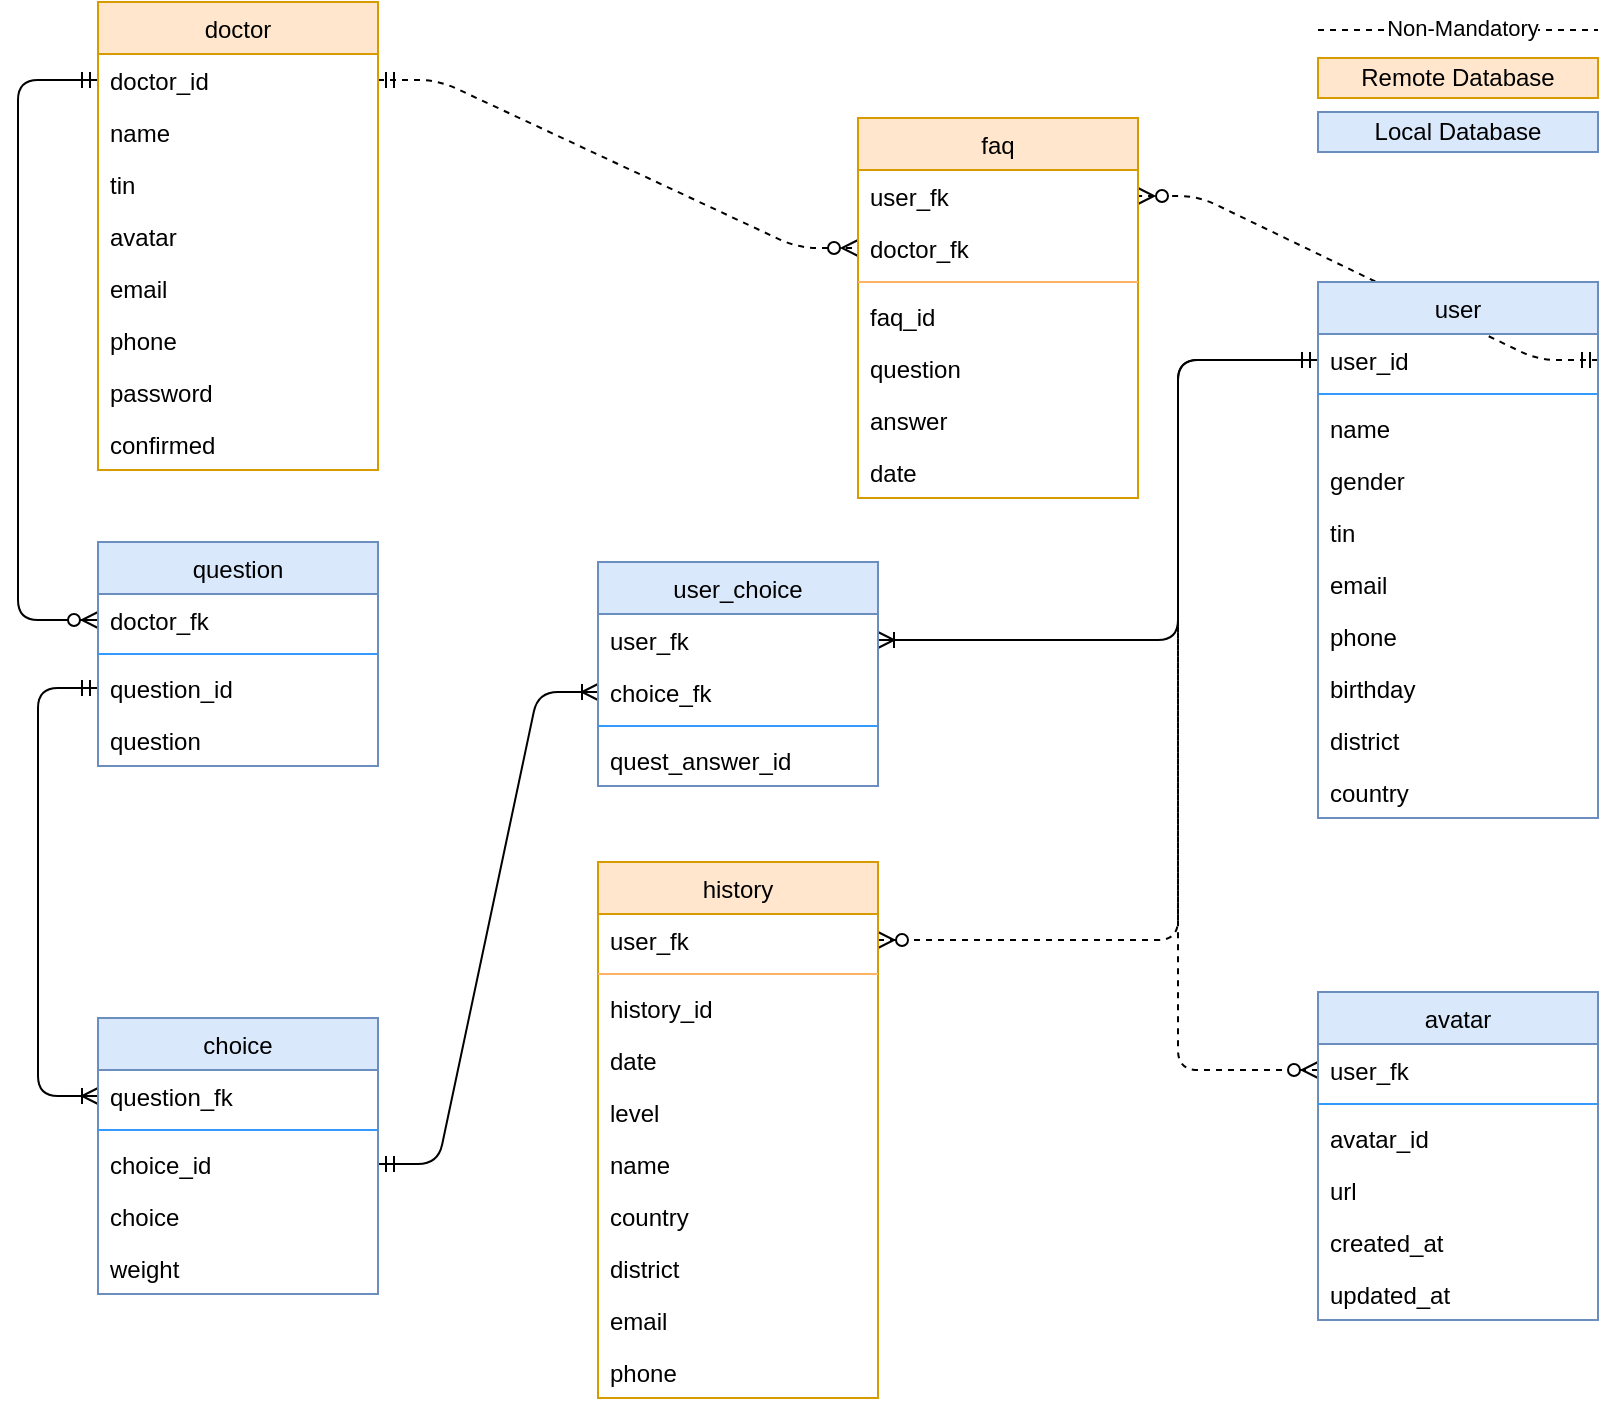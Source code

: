 <mxfile version="13.3.5" type="device" pages="2"><diagram id="-fNqyABccoZx1lb8ZIV_" name="er_model"><mxGraphModel dx="852" dy="494" grid="1" gridSize="10" guides="1" tooltips="1" connect="1" arrows="1" fold="1" page="1" pageScale="1" pageWidth="850" pageHeight="1100" math="0" shadow="0"><root><mxCell id="0"/><mxCell id="1" parent="0"/><mxCell id="rjYURFyfixhEZNDr-dhc-43" value="" style="edgeStyle=orthogonalEdgeStyle;fontSize=12;html=1;endArrow=ERmandOne;startArrow=ERzeroToMany;startFill=1;endFill=0;exitX=1;exitY=0.5;exitDx=0;exitDy=0;entryX=0;entryY=0.5;entryDx=0;entryDy=0;dashed=1;" parent="1" source="rjYURFyfixhEZNDr-dhc-7" target="rjYURFyfixhEZNDr-dhc-12" edge="1"><mxGeometry width="100" height="100" relative="1" as="geometry"><mxPoint x="560" y="110" as="sourcePoint"/><mxPoint x="610" y="199" as="targetPoint"/><Array as="points"><mxPoint x="850" y="509"/><mxPoint x="850" y="219"/></Array></mxGeometry></mxCell><mxCell id="rjYURFyfixhEZNDr-dhc-44" value="" style="edgeStyle=orthogonalEdgeStyle;fontSize=12;html=1;endArrow=ERoneToMany;startArrow=ERmandOne;exitX=0;exitY=0.5;exitDx=0;exitDy=0;" parent="1" source="rjYURFyfixhEZNDr-dhc-12" target="rjYURFyfixhEZNDr-dhc-27" edge="1"><mxGeometry width="100" height="100" relative="1" as="geometry"><mxPoint x="360" y="520" as="sourcePoint"/><mxPoint x="460" y="420" as="targetPoint"/><Array as="points"><mxPoint x="850" y="219"/><mxPoint x="850" y="359"/></Array></mxGeometry></mxCell><mxCell id="l_BnWO7Cqw3uLhxYpxt3-16" value="" style="edgeStyle=elbowEdgeStyle;fontSize=12;html=1;endArrow=ERzeroToMany;startArrow=ERmandOne;startFill=0;exitX=0;exitY=0.5;exitDx=0;exitDy=0;entryX=0;entryY=0.5;entryDx=0;entryDy=0;elbow=vertical;endFill=1;" parent="1" source="l_BnWO7Cqw3uLhxYpxt3-10" target="rjYURFyfixhEZNDr-dhc-20" edge="1"><mxGeometry width="100" height="100" relative="1" as="geometry"><mxPoint x="230" y="149" as="sourcePoint"/><mxPoint x="330" y="369" as="targetPoint"/><Array as="points"><mxPoint x="270" y="280"/><mxPoint x="290" y="144"/></Array></mxGeometry></mxCell><mxCell id="l_BnWO7Cqw3uLhxYpxt3-24" value="" style="edgeStyle=entityRelationEdgeStyle;fontSize=12;html=1;endArrow=ERzeroToMany;exitX=1;exitY=0.5;exitDx=0;exitDy=0;startArrow=ERmandOne;startFill=0;endFill=1;dashed=1;" parent="1" source="rjYURFyfixhEZNDr-dhc-12" target="l_BnWO7Cqw3uLhxYpxt3-23" edge="1"><mxGeometry width="100" height="100" relative="1" as="geometry"><mxPoint x="510" y="280" as="sourcePoint"/><mxPoint x="610" y="180" as="targetPoint"/></mxGeometry></mxCell><mxCell id="l_BnWO7Cqw3uLhxYpxt3-26" value="" style="edgeStyle=entityRelationEdgeStyle;fontSize=12;html=1;endArrow=ERzeroToMany;startArrow=ERmandOne;exitX=1;exitY=0.5;exitDx=0;exitDy=0;entryX=0;entryY=0.5;entryDx=0;entryDy=0;startFill=0;endFill=1;dashed=1;" parent="1" source="l_BnWO7Cqw3uLhxYpxt3-10" target="l_BnWO7Cqw3uLhxYpxt3-18" edge="1"><mxGeometry width="100" height="100" relative="1" as="geometry"><mxPoint x="630" y="160.0" as="sourcePoint"/><mxPoint x="570" y="22.0" as="targetPoint"/></mxGeometry></mxCell><mxCell id="EEFhJRr-E6o7P_gySB1L-7" value="" style="edgeStyle=orthogonalEdgeStyle;fontSize=12;html=1;endArrow=ERmandOne;startArrow=ERoneToMany;entryX=0;entryY=0.5;entryDx=0;entryDy=0;exitX=0;exitY=0.5;exitDx=0;exitDy=0;startFill=0;endFill=0;" parent="1" source="EEFhJRr-E6o7P_gySB1L-2" target="rjYURFyfixhEZNDr-dhc-17" edge="1"><mxGeometry width="100" height="100" relative="1" as="geometry"><mxPoint x="750" y="449" as="sourcePoint"/><mxPoint x="690" y="319" as="targetPoint"/><Array as="points"><mxPoint x="280" y="587"/><mxPoint x="280" y="383"/></Array></mxGeometry></mxCell><mxCell id="EEFhJRr-E6o7P_gySB1L-11" value="" style="edgeStyle=entityRelationEdgeStyle;fontSize=12;html=1;endArrow=ERoneToMany;entryX=0;entryY=0.5;entryDx=0;entryDy=0;startArrow=ERmandOne;startFill=0;exitX=1;exitY=0.5;exitDx=0;exitDy=0;" parent="1" source="EEFhJRr-E6o7P_gySB1L-10" target="EEFhJRr-E6o7P_gySB1L-6" edge="1"><mxGeometry width="100" height="100" relative="1" as="geometry"><mxPoint x="460" y="483" as="sourcePoint"/><mxPoint x="560" y="332" as="targetPoint"/></mxGeometry></mxCell><mxCell id="l_BnWO7Cqw3uLhxYpxt3-9" value="doctor" style="swimlane;fontStyle=0;childLayout=stackLayout;horizontal=1;startSize=26;fillColor=#ffe6cc;horizontalStack=0;resizeParent=1;resizeParentMax=0;resizeLast=0;collapsible=1;marginBottom=0;strokeColor=#d79b00;" parent="1" vertex="1"><mxGeometry x="310" y="40" width="140" height="234" as="geometry"><mxRectangle x="320" y="-50" width="70" height="26" as="alternateBounds"/></mxGeometry></mxCell><mxCell id="l_BnWO7Cqw3uLhxYpxt3-10" value="doctor_id" style="text;strokeColor=none;fillColor=none;align=left;verticalAlign=top;spacingLeft=4;spacingRight=4;overflow=hidden;rotatable=0;points=[[0,0.5],[1,0.5]];portConstraint=eastwest;" parent="l_BnWO7Cqw3uLhxYpxt3-9" vertex="1"><mxGeometry y="26" width="140" height="26" as="geometry"/></mxCell><mxCell id="l_BnWO7Cqw3uLhxYpxt3-11" value="name" style="text;strokeColor=none;fillColor=none;align=left;verticalAlign=top;spacingLeft=4;spacingRight=4;overflow=hidden;rotatable=0;points=[[0,0.5],[1,0.5]];portConstraint=eastwest;" parent="l_BnWO7Cqw3uLhxYpxt3-9" vertex="1"><mxGeometry y="52" width="140" height="26" as="geometry"/></mxCell><mxCell id="J_GK98WtoeNzRkrcNhPx-3" value="tin" style="text;strokeColor=none;fillColor=none;align=left;verticalAlign=top;spacingLeft=4;spacingRight=4;overflow=hidden;rotatable=0;points=[[0,0.5],[1,0.5]];portConstraint=eastwest;" parent="l_BnWO7Cqw3uLhxYpxt3-9" vertex="1"><mxGeometry y="78" width="140" height="26" as="geometry"/></mxCell><mxCell id="lCoQOgo7HiPbeT-m7Tsq-6" value="avatar" style="text;strokeColor=none;fillColor=none;align=left;verticalAlign=top;spacingLeft=4;spacingRight=4;overflow=hidden;rotatable=0;points=[[0,0.5],[1,0.5]];portConstraint=eastwest;" parent="l_BnWO7Cqw3uLhxYpxt3-9" vertex="1"><mxGeometry y="104" width="140" height="26" as="geometry"/></mxCell><mxCell id="l_BnWO7Cqw3uLhxYpxt3-12" value="email" style="text;strokeColor=none;fillColor=none;align=left;verticalAlign=top;spacingLeft=4;spacingRight=4;overflow=hidden;rotatable=0;points=[[0,0.5],[1,0.5]];portConstraint=eastwest;" parent="l_BnWO7Cqw3uLhxYpxt3-9" vertex="1"><mxGeometry y="130" width="140" height="26" as="geometry"/></mxCell><mxCell id="LZNsBZleXNrG5Z0AaCLx-2" value="phone" style="text;strokeColor=none;fillColor=none;align=left;verticalAlign=top;spacingLeft=4;spacingRight=4;overflow=hidden;rotatable=0;points=[[0,0.5],[1,0.5]];portConstraint=eastwest;" parent="l_BnWO7Cqw3uLhxYpxt3-9" vertex="1"><mxGeometry y="156" width="140" height="26" as="geometry"/></mxCell><mxCell id="l_BnWO7Cqw3uLhxYpxt3-15" value="password" style="text;strokeColor=none;fillColor=none;align=left;verticalAlign=top;spacingLeft=4;spacingRight=4;overflow=hidden;rotatable=0;points=[[0,0.5],[1,0.5]];portConstraint=eastwest;" parent="l_BnWO7Cqw3uLhxYpxt3-9" vertex="1"><mxGeometry y="182" width="140" height="26" as="geometry"/></mxCell><mxCell id="LZNsBZleXNrG5Z0AaCLx-1" value="confirmed" style="text;strokeColor=none;fillColor=none;align=left;verticalAlign=top;spacingLeft=4;spacingRight=4;overflow=hidden;rotatable=0;points=[[0,0.5],[1,0.5]];portConstraint=eastwest;" parent="l_BnWO7Cqw3uLhxYpxt3-9" vertex="1"><mxGeometry y="208" width="140" height="26" as="geometry"/></mxCell><mxCell id="EEFhJRr-E6o7P_gySB1L-1" value="choice" style="swimlane;fontStyle=0;childLayout=stackLayout;horizontal=1;startSize=26;fillColor=#dae8fc;horizontalStack=0;resizeParent=1;resizeParentMax=0;resizeLast=0;collapsible=1;marginBottom=0;strokeColor=#6c8ebf;" parent="1" vertex="1"><mxGeometry x="310" y="548" width="140" height="138" as="geometry"><mxRectangle x="320" y="150" width="110" height="26" as="alternateBounds"/></mxGeometry></mxCell><mxCell id="EEFhJRr-E6o7P_gySB1L-2" value="question_fk" style="text;strokeColor=none;fillColor=none;align=left;verticalAlign=top;spacingLeft=4;spacingRight=4;overflow=hidden;rotatable=0;points=[[0,0.5],[1,0.5]];portConstraint=eastwest;" parent="EEFhJRr-E6o7P_gySB1L-1" vertex="1"><mxGeometry y="26" width="140" height="26" as="geometry"/></mxCell><mxCell id="EEFhJRr-E6o7P_gySB1L-3" value="" style="line;strokeWidth=1;fillColor=none;align=left;verticalAlign=middle;spacingTop=-1;spacingLeft=3;spacingRight=3;rotatable=0;labelPosition=right;points=[];portConstraint=eastwest;fontSize=12;strokeColor=#3399FF;" parent="EEFhJRr-E6o7P_gySB1L-1" vertex="1"><mxGeometry y="52" width="140" height="8" as="geometry"/></mxCell><mxCell id="EEFhJRr-E6o7P_gySB1L-10" value="choice_id" style="text;strokeColor=none;fillColor=none;align=left;verticalAlign=top;spacingLeft=4;spacingRight=4;overflow=hidden;rotatable=0;points=[[0,0.5],[1,0.5]];portConstraint=eastwest;" parent="EEFhJRr-E6o7P_gySB1L-1" vertex="1"><mxGeometry y="60" width="140" height="26" as="geometry"/></mxCell><mxCell id="l_BnWO7Cqw3uLhxYpxt3-41" value="choice" style="text;strokeColor=none;fillColor=none;align=left;verticalAlign=top;spacingLeft=4;spacingRight=4;overflow=hidden;rotatable=0;points=[[0,0.5],[1,0.5]];portConstraint=eastwest;" parent="EEFhJRr-E6o7P_gySB1L-1" vertex="1"><mxGeometry y="86" width="140" height="26" as="geometry"/></mxCell><mxCell id="l_BnWO7Cqw3uLhxYpxt3-4" value="weight" style="text;strokeColor=none;fillColor=none;align=left;verticalAlign=top;spacingLeft=4;spacingRight=4;overflow=hidden;rotatable=0;points=[[0,0.5],[1,0.5]];portConstraint=eastwest;" parent="EEFhJRr-E6o7P_gySB1L-1" vertex="1"><mxGeometry y="112" width="140" height="26" as="geometry"/></mxCell><mxCell id="rjYURFyfixhEZNDr-dhc-26" value="user_choice" style="swimlane;fontStyle=0;childLayout=stackLayout;horizontal=1;startSize=26;fillColor=#dae8fc;horizontalStack=0;resizeParent=1;resizeParentMax=0;resizeLast=0;collapsible=1;marginBottom=0;strokeColor=#6c8ebf;" parent="1" vertex="1"><mxGeometry x="560" y="320" width="140" height="112" as="geometry"><mxRectangle x="510" y="40" width="100" height="26" as="alternateBounds"/></mxGeometry></mxCell><mxCell id="rjYURFyfixhEZNDr-dhc-27" value="user_fk" style="text;strokeColor=none;fillColor=none;align=left;verticalAlign=top;spacingLeft=4;spacingRight=4;overflow=hidden;rotatable=0;points=[[0,0.5],[1,0.5]];portConstraint=eastwest;" parent="rjYURFyfixhEZNDr-dhc-26" vertex="1"><mxGeometry y="26" width="140" height="26" as="geometry"/></mxCell><mxCell id="EEFhJRr-E6o7P_gySB1L-6" value="choice_fk" style="text;strokeColor=none;fillColor=none;align=left;verticalAlign=top;spacingLeft=4;spacingRight=4;overflow=hidden;rotatable=0;points=[[0,0.5],[1,0.5]];portConstraint=eastwest;" parent="rjYURFyfixhEZNDr-dhc-26" vertex="1"><mxGeometry y="52" width="140" height="26" as="geometry"/></mxCell><mxCell id="l_BnWO7Cqw3uLhxYpxt3-32" value="" style="line;strokeWidth=1;fillColor=none;align=left;verticalAlign=middle;spacingTop=-1;spacingLeft=3;spacingRight=3;rotatable=0;labelPosition=right;points=[];portConstraint=eastwest;fontSize=12;strokeColor=#3399FF;" parent="rjYURFyfixhEZNDr-dhc-26" vertex="1"><mxGeometry y="78" width="140" height="8" as="geometry"/></mxCell><mxCell id="EEFhJRr-E6o7P_gySB1L-9" value="quest_answer_id" style="text;strokeColor=none;fillColor=none;align=left;verticalAlign=top;spacingLeft=4;spacingRight=4;overflow=hidden;rotatable=0;points=[[0,0.5],[1,0.5]];portConstraint=eastwest;" parent="rjYURFyfixhEZNDr-dhc-26" vertex="1"><mxGeometry y="86" width="140" height="26" as="geometry"/></mxCell><mxCell id="rjYURFyfixhEZNDr-dhc-16" value="question" style="swimlane;fontStyle=0;childLayout=stackLayout;horizontal=1;startSize=26;fillColor=#dae8fc;horizontalStack=0;resizeParent=1;resizeParentMax=0;resizeLast=0;collapsible=1;marginBottom=0;strokeColor=#6c8ebf;" parent="1" vertex="1"><mxGeometry x="310" y="310" width="140" height="112" as="geometry"><mxRectangle x="320" y="150" width="110" height="26" as="alternateBounds"/></mxGeometry></mxCell><mxCell id="rjYURFyfixhEZNDr-dhc-20" value="doctor_fk" style="text;strokeColor=none;fillColor=none;align=left;verticalAlign=top;spacingLeft=4;spacingRight=4;overflow=hidden;rotatable=0;points=[[0,0.5],[1,0.5]];portConstraint=eastwest;" parent="rjYURFyfixhEZNDr-dhc-16" vertex="1"><mxGeometry y="26" width="140" height="26" as="geometry"/></mxCell><mxCell id="l_BnWO7Cqw3uLhxYpxt3-33" value="" style="line;strokeWidth=1;fillColor=none;align=left;verticalAlign=middle;spacingTop=-1;spacingLeft=3;spacingRight=3;rotatable=0;labelPosition=right;points=[];portConstraint=eastwest;fontSize=12;strokeColor=#3399FF;" parent="rjYURFyfixhEZNDr-dhc-16" vertex="1"><mxGeometry y="52" width="140" height="8" as="geometry"/></mxCell><mxCell id="rjYURFyfixhEZNDr-dhc-17" value="question_id" style="text;strokeColor=none;fillColor=none;align=left;verticalAlign=top;spacingLeft=4;spacingRight=4;overflow=hidden;rotatable=0;points=[[0,0.5],[1,0.5]];portConstraint=eastwest;" parent="rjYURFyfixhEZNDr-dhc-16" vertex="1"><mxGeometry y="60" width="140" height="26" as="geometry"/></mxCell><mxCell id="rjYURFyfixhEZNDr-dhc-18" value="question" style="text;strokeColor=none;fillColor=none;align=left;verticalAlign=top;spacingLeft=4;spacingRight=4;overflow=hidden;rotatable=0;points=[[0,0.5],[1,0.5]];portConstraint=eastwest;" parent="rjYURFyfixhEZNDr-dhc-16" vertex="1"><mxGeometry y="86" width="140" height="26" as="geometry"/></mxCell><mxCell id="BeMcn8Rec8YOZZzhnUh0-8" value="" style="edgeStyle=orthogonalEdgeStyle;fontSize=12;html=1;endArrow=ERmandOne;startArrow=ERzeroToMany;startFill=1;endFill=0;exitX=0;exitY=0.5;exitDx=0;exitDy=0;entryX=0;entryY=0.5;entryDx=0;entryDy=0;dashed=1;" parent="1" source="BeMcn8Rec8YOZZzhnUh0-2" target="rjYURFyfixhEZNDr-dhc-12" edge="1"><mxGeometry width="100" height="100" relative="1" as="geometry"><mxPoint x="840" y="597" as="sourcePoint"/><mxPoint x="890" y="229" as="targetPoint"/><Array as="points"><mxPoint x="850" y="574"/><mxPoint x="850" y="219"/></Array></mxGeometry></mxCell><mxCell id="BeMcn8Rec8YOZZzhnUh0-1" value="avatar" style="swimlane;fontStyle=0;childLayout=stackLayout;horizontal=1;startSize=26;fillColor=#dae8fc;horizontalStack=0;resizeParent=1;resizeParentMax=0;resizeLast=0;collapsible=1;marginBottom=0;strokeColor=#6c8ebf;" parent="1" vertex="1"><mxGeometry x="920" y="535" width="140" height="164" as="geometry"><mxRectangle x="510" y="244" width="90" height="26" as="alternateBounds"/></mxGeometry></mxCell><mxCell id="BeMcn8Rec8YOZZzhnUh0-2" value="user_fk" style="text;strokeColor=none;fillColor=none;align=left;verticalAlign=top;spacingLeft=4;spacingRight=4;overflow=hidden;rotatable=0;points=[[0,0.5],[1,0.5]];portConstraint=eastwest;" parent="BeMcn8Rec8YOZZzhnUh0-1" vertex="1"><mxGeometry y="26" width="140" height="26" as="geometry"/></mxCell><mxCell id="BeMcn8Rec8YOZZzhnUh0-3" value="" style="line;strokeWidth=1;fillColor=none;align=left;verticalAlign=middle;spacingTop=-1;spacingLeft=3;spacingRight=3;rotatable=0;labelPosition=right;points=[];portConstraint=eastwest;fontSize=12;strokeColor=#3399FF;" parent="BeMcn8Rec8YOZZzhnUh0-1" vertex="1"><mxGeometry y="52" width="140" height="8" as="geometry"/></mxCell><mxCell id="BeMcn8Rec8YOZZzhnUh0-4" value="avatar_id" style="text;strokeColor=none;fillColor=none;align=left;verticalAlign=top;spacingLeft=4;spacingRight=4;overflow=hidden;rotatable=0;points=[[0,0.5],[1,0.5]];portConstraint=eastwest;" parent="BeMcn8Rec8YOZZzhnUh0-1" vertex="1"><mxGeometry y="60" width="140" height="26" as="geometry"/></mxCell><mxCell id="BeMcn8Rec8YOZZzhnUh0-5" value="url" style="text;strokeColor=none;fillColor=none;align=left;verticalAlign=top;spacingLeft=4;spacingRight=4;overflow=hidden;rotatable=0;points=[[0,0.5],[1,0.5]];portConstraint=eastwest;" parent="BeMcn8Rec8YOZZzhnUh0-1" vertex="1"><mxGeometry y="86" width="140" height="26" as="geometry"/></mxCell><mxCell id="BeMcn8Rec8YOZZzhnUh0-6" value="created_at" style="text;strokeColor=none;fillColor=none;align=left;verticalAlign=top;spacingLeft=4;spacingRight=4;overflow=hidden;rotatable=0;points=[[0,0.5],[1,0.5]];portConstraint=eastwest;" parent="BeMcn8Rec8YOZZzhnUh0-1" vertex="1"><mxGeometry y="112" width="140" height="26" as="geometry"/></mxCell><mxCell id="BeMcn8Rec8YOZZzhnUh0-7" value="updated_at" style="text;strokeColor=none;fillColor=none;align=left;verticalAlign=top;spacingLeft=4;spacingRight=4;overflow=hidden;rotatable=0;points=[[0,0.5],[1,0.5]];portConstraint=eastwest;" parent="BeMcn8Rec8YOZZzhnUh0-1" vertex="1"><mxGeometry y="138" width="140" height="26" as="geometry"/></mxCell><mxCell id="Tj_x-d3BD3AigSQlqNJs-1" value="Remote Database" style="rounded=0;whiteSpace=wrap;html=1;fillColor=#ffe6cc;strokeColor=#d79b00;" parent="1" vertex="1"><mxGeometry x="920" y="68" width="140" height="20" as="geometry"/></mxCell><mxCell id="Tj_x-d3BD3AigSQlqNJs-2" value="Local Database" style="rounded=0;whiteSpace=wrap;html=1;fillColor=#dae8fc;strokeColor=#6c8ebf;align=center;" parent="1" vertex="1"><mxGeometry x="920" y="95" width="140" height="20" as="geometry"/></mxCell><mxCell id="rjYURFyfixhEZNDr-dhc-11" value="user" style="swimlane;fontStyle=0;childLayout=stackLayout;horizontal=1;startSize=26;fillColor=#dae8fc;horizontalStack=0;resizeParent=1;resizeParentMax=0;resizeLast=0;collapsible=1;marginBottom=0;strokeColor=#6c8ebf;" parent="1" vertex="1"><mxGeometry x="920" y="180" width="140" height="268" as="geometry"><mxRectangle x="720" y="218" width="60" height="26" as="alternateBounds"/></mxGeometry></mxCell><mxCell id="rjYURFyfixhEZNDr-dhc-12" value="user_id" style="text;strokeColor=none;fillColor=none;align=left;verticalAlign=top;spacingLeft=4;spacingRight=4;overflow=hidden;rotatable=0;points=[[0,0.5],[1,0.5]];portConstraint=eastwest;" parent="rjYURFyfixhEZNDr-dhc-11" vertex="1"><mxGeometry y="26" width="140" height="26" as="geometry"/></mxCell><mxCell id="l_BnWO7Cqw3uLhxYpxt3-29" value="" style="line;strokeWidth=1;fillColor=none;align=left;verticalAlign=middle;spacingTop=-1;spacingLeft=3;spacingRight=3;rotatable=0;labelPosition=right;points=[];portConstraint=eastwest;fontSize=12;strokeColor=#3399FF;" parent="rjYURFyfixhEZNDr-dhc-11" vertex="1"><mxGeometry y="52" width="140" height="8" as="geometry"/></mxCell><mxCell id="rjYURFyfixhEZNDr-dhc-13" value="name" style="text;strokeColor=none;fillColor=none;align=left;verticalAlign=top;spacingLeft=4;spacingRight=4;overflow=hidden;rotatable=0;points=[[0,0.5],[1,0.5]];portConstraint=eastwest;" parent="rjYURFyfixhEZNDr-dhc-11" vertex="1"><mxGeometry y="60" width="140" height="26" as="geometry"/></mxCell><mxCell id="J_GK98WtoeNzRkrcNhPx-1" value="gender" style="text;strokeColor=none;fillColor=none;align=left;verticalAlign=top;spacingLeft=4;spacingRight=4;overflow=hidden;rotatable=0;points=[[0,0.5],[1,0.5]];portConstraint=eastwest;" parent="rjYURFyfixhEZNDr-dhc-11" vertex="1"><mxGeometry y="86" width="140" height="26" as="geometry"/></mxCell><mxCell id="J_GK98WtoeNzRkrcNhPx-2" value="tin" style="text;strokeColor=none;fillColor=none;align=left;verticalAlign=top;spacingLeft=4;spacingRight=4;overflow=hidden;rotatable=0;points=[[0,0.5],[1,0.5]];portConstraint=eastwest;" parent="rjYURFyfixhEZNDr-dhc-11" vertex="1"><mxGeometry y="112" width="140" height="26" as="geometry"/></mxCell><mxCell id="l_BnWO7Cqw3uLhxYpxt3-5" value="email" style="text;strokeColor=none;fillColor=none;align=left;verticalAlign=top;spacingLeft=4;spacingRight=4;overflow=hidden;rotatable=0;points=[[0,0.5],[1,0.5]];portConstraint=eastwest;" parent="rjYURFyfixhEZNDr-dhc-11" vertex="1"><mxGeometry y="138" width="140" height="26" as="geometry"/></mxCell><mxCell id="l_BnWO7Cqw3uLhxYpxt3-7" value="phone" style="text;strokeColor=none;fillColor=none;align=left;verticalAlign=top;spacingLeft=4;spacingRight=4;overflow=hidden;rotatable=0;points=[[0,0.5],[1,0.5]];portConstraint=eastwest;" parent="rjYURFyfixhEZNDr-dhc-11" vertex="1"><mxGeometry y="164" width="140" height="26" as="geometry"/></mxCell><mxCell id="J_GK98WtoeNzRkrcNhPx-4" value="birthday" style="text;strokeColor=none;fillColor=none;align=left;verticalAlign=top;spacingLeft=4;spacingRight=4;overflow=hidden;rotatable=0;points=[[0,0.5],[1,0.5]];portConstraint=eastwest;" parent="rjYURFyfixhEZNDr-dhc-11" vertex="1"><mxGeometry y="190" width="140" height="26" as="geometry"/></mxCell><mxCell id="l_BnWO7Cqw3uLhxYpxt3-6" value="district" style="text;strokeColor=none;fillColor=none;align=left;verticalAlign=top;spacingLeft=4;spacingRight=4;overflow=hidden;rotatable=0;points=[[0,0.5],[1,0.5]];portConstraint=eastwest;" parent="rjYURFyfixhEZNDr-dhc-11" vertex="1"><mxGeometry y="216" width="140" height="26" as="geometry"/></mxCell><mxCell id="l_BnWO7Cqw3uLhxYpxt3-1" value="country" style="text;strokeColor=none;fillColor=none;align=left;verticalAlign=top;spacingLeft=4;spacingRight=4;overflow=hidden;rotatable=0;points=[[0,0.5],[1,0.5]];portConstraint=eastwest;" parent="rjYURFyfixhEZNDr-dhc-11" vertex="1"><mxGeometry y="242" width="140" height="26" as="geometry"/></mxCell><mxCell id="l_BnWO7Cqw3uLhxYpxt3-17" value="faq" style="swimlane;fontStyle=0;childLayout=stackLayout;horizontal=1;startSize=26;fillColor=#ffe6cc;horizontalStack=0;resizeParent=1;resizeParentMax=0;resizeLast=0;collapsible=1;marginBottom=0;strokeColor=#d79b00;" parent="1" vertex="1"><mxGeometry x="690" y="98" width="140" height="190" as="geometry"><mxRectangle x="720" y="-50" width="60" height="26" as="alternateBounds"/></mxGeometry></mxCell><mxCell id="l_BnWO7Cqw3uLhxYpxt3-23" value="user_fk" style="text;strokeColor=none;fillColor=none;align=left;verticalAlign=top;spacingLeft=4;spacingRight=4;overflow=hidden;rotatable=0;points=[[0,0.5],[1,0.5]];portConstraint=eastwest;" parent="l_BnWO7Cqw3uLhxYpxt3-17" vertex="1"><mxGeometry y="26" width="140" height="26" as="geometry"/></mxCell><mxCell id="l_BnWO7Cqw3uLhxYpxt3-18" value="doctor_fk" style="text;strokeColor=none;fillColor=none;align=left;verticalAlign=top;spacingLeft=4;spacingRight=4;overflow=hidden;rotatable=0;points=[[0,0.5],[1,0.5]];portConstraint=eastwest;" parent="l_BnWO7Cqw3uLhxYpxt3-17" vertex="1"><mxGeometry y="52" width="140" height="26" as="geometry"/></mxCell><mxCell id="l_BnWO7Cqw3uLhxYpxt3-31" value="" style="line;strokeWidth=1;fillColor=none;align=left;verticalAlign=middle;spacingTop=-1;spacingLeft=3;spacingRight=3;rotatable=0;labelPosition=right;points=[];portConstraint=eastwest;fontSize=12;strokeColor=#FFB366;" parent="l_BnWO7Cqw3uLhxYpxt3-17" vertex="1"><mxGeometry y="78" width="140" height="8" as="geometry"/></mxCell><mxCell id="l_BnWO7Cqw3uLhxYpxt3-22" value="faq_id" style="text;strokeColor=none;fillColor=none;align=left;verticalAlign=top;spacingLeft=4;spacingRight=4;overflow=hidden;rotatable=0;points=[[0,0.5],[1,0.5]];portConstraint=eastwest;" parent="l_BnWO7Cqw3uLhxYpxt3-17" vertex="1"><mxGeometry y="86" width="140" height="26" as="geometry"/></mxCell><mxCell id="l_BnWO7Cqw3uLhxYpxt3-19" value="question" style="text;strokeColor=none;fillColor=none;align=left;verticalAlign=top;spacingLeft=4;spacingRight=4;overflow=hidden;rotatable=0;points=[[0,0.5],[1,0.5]];portConstraint=eastwest;" parent="l_BnWO7Cqw3uLhxYpxt3-17" vertex="1"><mxGeometry y="112" width="140" height="26" as="geometry"/></mxCell><mxCell id="l_BnWO7Cqw3uLhxYpxt3-20" value="answer" style="text;strokeColor=none;fillColor=none;align=left;verticalAlign=top;spacingLeft=4;spacingRight=4;overflow=hidden;rotatable=0;points=[[0,0.5],[1,0.5]];portConstraint=eastwest;" parent="l_BnWO7Cqw3uLhxYpxt3-17" vertex="1"><mxGeometry y="138" width="140" height="26" as="geometry"/></mxCell><mxCell id="l_BnWO7Cqw3uLhxYpxt3-21" value="date" style="text;strokeColor=none;fillColor=none;align=left;verticalAlign=top;spacingLeft=4;spacingRight=4;overflow=hidden;rotatable=0;points=[[0,0.5],[1,0.5]];portConstraint=eastwest;" parent="l_BnWO7Cqw3uLhxYpxt3-17" vertex="1"><mxGeometry y="164" width="140" height="26" as="geometry"/></mxCell><mxCell id="Tj_x-d3BD3AigSQlqNJs-5" value="" style="endArrow=none;dashed=1;html=1;" parent="1" edge="1"><mxGeometry width="50" height="50" relative="1" as="geometry"><mxPoint x="920" y="54" as="sourcePoint"/><mxPoint x="1060" y="54" as="targetPoint"/></mxGeometry></mxCell><mxCell id="Tj_x-d3BD3AigSQlqNJs-6" value="Non-Mandatory" style="edgeLabel;html=1;align=center;verticalAlign=middle;resizable=0;points=[];" parent="Tj_x-d3BD3AigSQlqNJs-5" vertex="1" connectable="0"><mxGeometry x="0.243" y="2" relative="1" as="geometry"><mxPoint x="-15" y="1" as="offset"/></mxGeometry></mxCell><mxCell id="rjYURFyfixhEZNDr-dhc-5" value="history" style="swimlane;fontStyle=0;childLayout=stackLayout;horizontal=1;startSize=26;fillColor=#ffe6cc;horizontalStack=0;resizeParent=1;resizeParentMax=0;resizeLast=0;collapsible=1;marginBottom=0;strokeColor=#d79b00;" parent="1" vertex="1"><mxGeometry x="560" y="470" width="140" height="268" as="geometry"><mxRectangle x="510" y="244" width="90" height="26" as="alternateBounds"/></mxGeometry></mxCell><mxCell id="rjYURFyfixhEZNDr-dhc-7" value="user_fk" style="text;strokeColor=none;fillColor=none;align=left;verticalAlign=top;spacingLeft=4;spacingRight=4;overflow=hidden;rotatable=0;points=[[0,0.5],[1,0.5]];portConstraint=eastwest;" parent="rjYURFyfixhEZNDr-dhc-5" vertex="1"><mxGeometry y="26" width="140" height="26" as="geometry"/></mxCell><mxCell id="l_BnWO7Cqw3uLhxYpxt3-28" value="" style="line;strokeWidth=1;fillColor=none;align=left;verticalAlign=middle;spacingTop=-1;spacingLeft=3;spacingRight=3;rotatable=0;labelPosition=right;points=[];portConstraint=eastwest;fontSize=12;strokeColor=#FFB366;" parent="rjYURFyfixhEZNDr-dhc-5" vertex="1"><mxGeometry y="52" width="140" height="8" as="geometry"/></mxCell><mxCell id="rjYURFyfixhEZNDr-dhc-38" value="history_id" style="text;strokeColor=none;fillColor=none;align=left;verticalAlign=top;spacingLeft=4;spacingRight=4;overflow=hidden;rotatable=0;points=[[0,0.5],[1,0.5]];portConstraint=eastwest;" parent="rjYURFyfixhEZNDr-dhc-5" vertex="1"><mxGeometry y="60" width="140" height="26" as="geometry"/></mxCell><mxCell id="l_BnWO7Cqw3uLhxYpxt3-2" value="date" style="text;strokeColor=none;fillColor=none;align=left;verticalAlign=top;spacingLeft=4;spacingRight=4;overflow=hidden;rotatable=0;points=[[0,0.5],[1,0.5]];portConstraint=eastwest;" parent="rjYURFyfixhEZNDr-dhc-5" vertex="1"><mxGeometry y="86" width="140" height="26" as="geometry"/></mxCell><mxCell id="l_BnWO7Cqw3uLhxYpxt3-8" value="level" style="text;strokeColor=none;fillColor=none;align=left;verticalAlign=top;spacingLeft=4;spacingRight=4;overflow=hidden;rotatable=0;points=[[0,0.5],[1,0.5]];portConstraint=eastwest;" parent="rjYURFyfixhEZNDr-dhc-5" vertex="1"><mxGeometry y="112" width="140" height="26" as="geometry"/></mxCell><mxCell id="lCoQOgo7HiPbeT-m7Tsq-1" value="name" style="text;strokeColor=none;fillColor=none;align=left;verticalAlign=top;spacingLeft=4;spacingRight=4;overflow=hidden;rotatable=0;points=[[0,0.5],[1,0.5]];portConstraint=eastwest;" parent="rjYURFyfixhEZNDr-dhc-5" vertex="1"><mxGeometry y="138" width="140" height="26" as="geometry"/></mxCell><mxCell id="lCoQOgo7HiPbeT-m7Tsq-2" value="country" style="text;strokeColor=none;fillColor=none;align=left;verticalAlign=top;spacingLeft=4;spacingRight=4;overflow=hidden;rotatable=0;points=[[0,0.5],[1,0.5]];portConstraint=eastwest;" parent="rjYURFyfixhEZNDr-dhc-5" vertex="1"><mxGeometry y="164" width="140" height="26" as="geometry"/></mxCell><mxCell id="lCoQOgo7HiPbeT-m7Tsq-3" value="district" style="text;strokeColor=none;fillColor=none;align=left;verticalAlign=top;spacingLeft=4;spacingRight=4;overflow=hidden;rotatable=0;points=[[0,0.5],[1,0.5]];portConstraint=eastwest;" parent="rjYURFyfixhEZNDr-dhc-5" vertex="1"><mxGeometry y="190" width="140" height="26" as="geometry"/></mxCell><mxCell id="lCoQOgo7HiPbeT-m7Tsq-4" value="email" style="text;strokeColor=none;fillColor=none;align=left;verticalAlign=top;spacingLeft=4;spacingRight=4;overflow=hidden;rotatable=0;points=[[0,0.5],[1,0.5]];portConstraint=eastwest;" parent="rjYURFyfixhEZNDr-dhc-5" vertex="1"><mxGeometry y="216" width="140" height="26" as="geometry"/></mxCell><mxCell id="lCoQOgo7HiPbeT-m7Tsq-5" value="phone" style="text;strokeColor=none;fillColor=none;align=left;verticalAlign=top;spacingLeft=4;spacingRight=4;overflow=hidden;rotatable=0;points=[[0,0.5],[1,0.5]];portConstraint=eastwest;" parent="rjYURFyfixhEZNDr-dhc-5" vertex="1"><mxGeometry y="242" width="140" height="26" as="geometry"/></mxCell></root></mxGraphModel></diagram><diagram id="1rcdmqv3L6USZr0gu4YD" name="nav_activity"><mxGraphModel dx="1702" dy="1594" grid="1" gridSize="10" guides="1" tooltips="1" connect="1" arrows="1" fold="1" page="1" pageScale="1" pageWidth="850" pageHeight="1100" background="#ffffff" math="0" shadow="0"><root><mxCell id="7qVAp_zN8uDOL_-UHspS-0"/><mxCell id="7qVAp_zN8uDOL_-UHspS-1" parent="7qVAp_zN8uDOL_-UHspS-0"/><mxCell id="7qVAp_zN8uDOL_-UHspS-2" value="activity_welcome.xml" style="rounded=0;whiteSpace=wrap;html=1;fillColor=#d5e8d4;strokeColor=#82b366;" parent="7qVAp_zN8uDOL_-UHspS-1" vertex="1"><mxGeometry x="340" y="50" width="170" height="30" as="geometry"/></mxCell><mxCell id="7qVAp_zN8uDOL_-UHspS-3" value="" style="rounded=0;whiteSpace=wrap;html=1;fillColor=#ffffff;gradientColor=none;strokeColor=#CCCCCC;strokeWidth=1;" parent="7qVAp_zN8uDOL_-UHspS-1" vertex="1"><mxGeometry x="340" y="80" width="170" height="170" as="geometry"/></mxCell><mxCell id="7qVAp_zN8uDOL_-UHspS-4" value="Welcome" style="rounded=0;whiteSpace=wrap;html=1;fillColor=#f5f5f5;strokeColor=#666666;fontColor=#333333;" parent="7qVAp_zN8uDOL_-UHspS-1" vertex="1"><mxGeometry x="340" y="80" width="170" height="100" as="geometry"/></mxCell><mxCell id="7qVAp_zN8uDOL_-UHspS-5" value="DOCTOR" style="rounded=0;whiteSpace=wrap;html=1;strokeColor=#007FFF;fontColor=#007FFF;" parent="7qVAp_zN8uDOL_-UHspS-1" vertex="1"><mxGeometry x="350" y="210" width="70" height="30" as="geometry"/></mxCell><mxCell id="7qVAp_zN8uDOL_-UHspS-6" value="PATIENT" style="rounded=0;whiteSpace=wrap;html=1;fillColor=#dae8fc;strokeColor=#6c8ebf;fontColor=#4D4D4D;" parent="7qVAp_zN8uDOL_-UHspS-1" vertex="1"><mxGeometry x="430" y="210" width="70" height="30" as="geometry"/></mxCell><mxCell id="7qVAp_zN8uDOL_-UHspS-7" value="" style="endArrow=classic;html=1;strokeColor=#FFB366;entryX=0.5;entryY=0;entryDx=0;entryDy=0;" parent="7qVAp_zN8uDOL_-UHspS-1" target="7qVAp_zN8uDOL_-UHspS-9" edge="1"><mxGeometry width="50" height="50" relative="1" as="geometry"><mxPoint x="380" y="240" as="sourcePoint"/><mxPoint x="300" y="300" as="targetPoint"/></mxGeometry></mxCell><mxCell id="7qVAp_zN8uDOL_-UHspS-8" value="" style="endArrow=classic;html=1;strokeColor=#FFB366;" parent="7qVAp_zN8uDOL_-UHspS-1" target="Eh6Qrx6GBGciKQwRytr_-12" edge="1"><mxGeometry width="50" height="50" relative="1" as="geometry"><mxPoint x="470" y="240" as="sourcePoint"/><mxPoint x="510" y="580" as="targetPoint"/><Array as="points"><mxPoint x="510" y="290"/><mxPoint x="510" y="640"/></Array></mxGeometry></mxCell><mxCell id="7qVAp_zN8uDOL_-UHspS-9" value="activity_main.xml" style="rounded=0;whiteSpace=wrap;html=1;fillColor=#d5e8d4;strokeColor=#82b366;" parent="7qVAp_zN8uDOL_-UHspS-1" vertex="1"><mxGeometry x="95" y="340" width="170" height="30" as="geometry"/></mxCell><mxCell id="7qVAp_zN8uDOL_-UHspS-10" value="" style="rounded=0;whiteSpace=wrap;html=1;fillColor=#ffffff;gradientColor=none;strokeColor=#CCCCCC;strokeWidth=1;" parent="7qVAp_zN8uDOL_-UHspS-1" vertex="1"><mxGeometry x="95" y="370" width="170" height="170" as="geometry"/></mxCell><mxCell id="7qVAp_zN8uDOL_-UHspS-11" value="Password" style="rounded=0;whiteSpace=wrap;html=1;fillColor=#f5f5f5;strokeColor=#666666;fontColor=#333333;align=left;dashed=1;" parent="7qVAp_zN8uDOL_-UHspS-1" vertex="1"><mxGeometry x="95" y="465" width="170" height="20" as="geometry"/></mxCell><mxCell id="7qVAp_zN8uDOL_-UHspS-12" value="LOGIN" style="rounded=0;whiteSpace=wrap;html=1;fillColor=#dae8fc;strokeColor=#6c8ebf;" parent="7qVAp_zN8uDOL_-UHspS-1" vertex="1"><mxGeometry x="95" y="370" width="80" height="30" as="geometry"/></mxCell><mxCell id="7qVAp_zN8uDOL_-UHspS-13" value="SIGNUP" style="rounded=0;whiteSpace=wrap;html=1;fillColor=#f5f5f5;strokeColor=#666666;fontColor=#333333;" parent="7qVAp_zN8uDOL_-UHspS-1" vertex="1"><mxGeometry x="185" y="370" width="80" height="30" as="geometry"/></mxCell><mxCell id="7qVAp_zN8uDOL_-UHspS-14" value="LOGIN" style="rounded=0;whiteSpace=wrap;html=1;fillColor=#dae8fc;strokeColor=#6c8ebf;" parent="7qVAp_zN8uDOL_-UHspS-1" vertex="1"><mxGeometry x="95" y="510" width="170" height="30" as="geometry"/></mxCell><mxCell id="7qVAp_zN8uDOL_-UHspS-15" value="Email" style="rounded=0;whiteSpace=wrap;html=1;fillColor=#f5f5f5;strokeColor=#666666;fontColor=#333333;align=left;dashed=1;" parent="7qVAp_zN8uDOL_-UHspS-1" vertex="1"><mxGeometry x="95" y="445" width="170" height="20" as="geometry"/></mxCell><mxCell id="7qVAp_zN8uDOL_-UHspS-16" value="Remember Me" style="rounded=0;whiteSpace=wrap;html=1;fillColor=none;strokeColor=none;fontColor=#333333;align=left;" parent="7qVAp_zN8uDOL_-UHspS-1" vertex="1"><mxGeometry x="115" y="488" width="90" height="20" as="geometry"/></mxCell><mxCell id="7qVAp_zN8uDOL_-UHspS-18" value="" style="rounded=0;whiteSpace=wrap;html=1;shadow=0;comic=0;strokeColor=#666666;strokeWidth=1;fillColor=#f5f5f5;fontColor=#333333;" parent="7qVAp_zN8uDOL_-UHspS-1" vertex="1"><mxGeometry x="100" y="493" width="10" height="10" as="geometry"/></mxCell><mxCell id="7qVAp_zN8uDOL_-UHspS-20" value="" style="endArrow=classic;html=1;strokeColor=#82b366;entryX=0.5;entryY=0;entryDx=0;entryDy=0;fillColor=#d5e8d4;exitX=0.5;exitY=1;exitDx=0;exitDy=0;" parent="7qVAp_zN8uDOL_-UHspS-1" source="7qVAp_zN8uDOL_-UHspS-14" target="7qVAp_zN8uDOL_-UHspS-21" edge="1"><mxGeometry width="50" height="50" relative="1" as="geometry"><mxPoint x="242.5" y="520" as="sourcePoint"/><mxPoint x="117.5" y="600" as="targetPoint"/></mxGeometry></mxCell><mxCell id="7qVAp_zN8uDOL_-UHspS-21" value="activity_dashboard_doctor.xml" style="rounded=0;whiteSpace=wrap;html=1;fillColor=#d5e8d4;strokeColor=#82b366;" parent="7qVAp_zN8uDOL_-UHspS-1" vertex="1"><mxGeometry x="30" y="610" width="170" height="30" as="geometry"/></mxCell><mxCell id="7qVAp_zN8uDOL_-UHspS-22" value="" style="rounded=0;whiteSpace=wrap;html=1;fillColor=#ffffff;gradientColor=none;strokeColor=#CCCCCC;strokeWidth=1;" parent="7qVAp_zN8uDOL_-UHspS-1" vertex="1"><mxGeometry x="30" y="640" width="170" height="170" as="geometry"/></mxCell><mxCell id="7qVAp_zN8uDOL_-UHspS-23" value="Question 2" style="rounded=0;whiteSpace=wrap;html=1;fillColor=#f5f5f5;strokeColor=#666666;fontColor=#333333;align=left;" parent="7qVAp_zN8uDOL_-UHspS-1" vertex="1"><mxGeometry x="30" y="700" width="170" height="20" as="geometry"/></mxCell><mxCell id="7qVAp_zN8uDOL_-UHspS-24" value="LIST" style="rounded=0;whiteSpace=wrap;html=1;fillColor=#dae8fc;strokeColor=#6c8ebf;" parent="7qVAp_zN8uDOL_-UHspS-1" vertex="1"><mxGeometry x="30" y="640" width="80" height="30" as="geometry"/></mxCell><mxCell id="7qVAp_zN8uDOL_-UHspS-25" value="CREATE" style="rounded=0;whiteSpace=wrap;html=1;fillColor=#f5f5f5;strokeColor=#666666;fontColor=#333333;" parent="7qVAp_zN8uDOL_-UHspS-1" vertex="1"><mxGeometry x="120" y="640" width="80" height="30" as="geometry"/></mxCell><mxCell id="7qVAp_zN8uDOL_-UHspS-27" value="Question 1" style="rounded=0;whiteSpace=wrap;html=1;fillColor=#dae8fc;strokeColor=#6c8ebf;align=left;" parent="7qVAp_zN8uDOL_-UHspS-1" vertex="1"><mxGeometry x="30" y="680" width="170" height="20" as="geometry"/></mxCell><mxCell id="SrEAnYkaK93BUlQ23w9f-0" value="Question 3" style="rounded=0;whiteSpace=wrap;html=1;fillColor=#f5f5f5;strokeColor=#666666;fontColor=#333333;align=left;" parent="7qVAp_zN8uDOL_-UHspS-1" vertex="1"><mxGeometry x="30" y="720" width="170" height="20" as="geometry"/></mxCell><mxCell id="SrEAnYkaK93BUlQ23w9f-1" value="Question 4" style="rounded=0;whiteSpace=wrap;html=1;fillColor=#f5f5f5;strokeColor=#666666;fontColor=#333333;align=left;" parent="7qVAp_zN8uDOL_-UHspS-1" vertex="1"><mxGeometry x="30" y="740" width="170" height="20" as="geometry"/></mxCell><mxCell id="SrEAnYkaK93BUlQ23w9f-2" value="Edit" style="rounded=1;whiteSpace=wrap;html=1;shadow=0;comic=0;strokeColor=#d79b00;strokeWidth=1;fillColor=#ffe6cc;fontSize=10;" parent="7qVAp_zN8uDOL_-UHspS-1" vertex="1"><mxGeometry x="130" y="682.5" width="30" height="15" as="geometry"/></mxCell><mxCell id="SrEAnYkaK93BUlQ23w9f-3" value="Del" style="rounded=1;whiteSpace=wrap;html=1;shadow=0;comic=0;strokeColor=#b85450;strokeWidth=1;fillColor=#f8cecc;fontSize=10;" parent="7qVAp_zN8uDOL_-UHspS-1" vertex="1"><mxGeometry x="165" y="682.5" width="30" height="15" as="geometry"/></mxCell><mxCell id="SrEAnYkaK93BUlQ23w9f-4" value="activity_dashboard_doctor.xml" style="rounded=0;whiteSpace=wrap;html=1;fillColor=#d5e8d4;strokeColor=#82b366;" parent="7qVAp_zN8uDOL_-UHspS-1" vertex="1"><mxGeometry x="230" y="610" width="170" height="30" as="geometry"/></mxCell><mxCell id="SrEAnYkaK93BUlQ23w9f-5" value="" style="rounded=0;whiteSpace=wrap;html=1;fillColor=#ffffff;gradientColor=none;strokeColor=#CCCCCC;strokeWidth=1;" parent="7qVAp_zN8uDOL_-UHspS-1" vertex="1"><mxGeometry x="230" y="640" width="170" height="170" as="geometry"/></mxCell><mxCell id="SrEAnYkaK93BUlQ23w9f-7" value="LIST" style="rounded=0;whiteSpace=wrap;html=1;fillColor=#f5f5f5;strokeColor=#666666;fontColor=#333333;" parent="7qVAp_zN8uDOL_-UHspS-1" vertex="1"><mxGeometry x="230" y="640" width="80" height="30" as="geometry"/></mxCell><mxCell id="SrEAnYkaK93BUlQ23w9f-8" value="CREATE" style="rounded=0;whiteSpace=wrap;html=1;fillColor=#dae8fc;strokeColor=#6c8ebf;" parent="7qVAp_zN8uDOL_-UHspS-1" vertex="1"><mxGeometry x="320" y="640" width="80" height="30" as="geometry"/></mxCell><mxCell id="SrEAnYkaK93BUlQ23w9f-10" value="Question?" style="rounded=0;whiteSpace=wrap;html=1;fillColor=#f5f5f5;strokeColor=#666666;align=left;fontColor=#333333;dashed=1;" parent="7qVAp_zN8uDOL_-UHspS-1" vertex="1"><mxGeometry x="230" y="677.5" width="170" height="20" as="geometry"/></mxCell><mxCell id="SrEAnYkaK93BUlQ23w9f-16" value="" style="endArrow=none;dashed=1;html=1;strokeColor=#97D077;fontSize=10;startArrow=diamondThin;startFill=1;strokeWidth=2;entryX=1;entryY=1;entryDx=0;entryDy=0;exitX=0;exitY=1;exitDx=0;exitDy=0;" parent="7qVAp_zN8uDOL_-UHspS-1" target="7qVAp_zN8uDOL_-UHspS-27" edge="1"><mxGeometry width="50" height="50" relative="1" as="geometry"><mxPoint x="230" y="700" as="sourcePoint"/><mxPoint x="560" y="640" as="targetPoint"/></mxGeometry></mxCell><mxCell id="SrEAnYkaK93BUlQ23w9f-18" value="ADD OPTION" style="rounded=1;whiteSpace=wrap;html=1;shadow=0;comic=0;strokeColor=#6c8ebf;strokeWidth=1;fillColor=#dae8fc;fontSize=10;" parent="7qVAp_zN8uDOL_-UHspS-1" vertex="1"><mxGeometry x="235" y="705" width="75" height="20" as="geometry"/></mxCell><mxCell id="SrEAnYkaK93BUlQ23w9f-19" value="Button" style="rounded=0;whiteSpace=wrap;html=1;fillColor=#f5f5f5;strokeColor=#666666;fontColor=#333333;align=left;" parent="7qVAp_zN8uDOL_-UHspS-1" vertex="1"><mxGeometry x="325" y="705" width="70" height="20" as="geometry"/></mxCell><mxCell id="SrEAnYkaK93BUlQ23w9f-20" value="" style="triangle;whiteSpace=wrap;html=1;shadow=0;comic=0;strokeColor=#CCCCCC;strokeWidth=1;fillColor=#000000;gradientColor=none;fontSize=10;rotation=90;" parent="7qVAp_zN8uDOL_-UHspS-1" vertex="1"><mxGeometry x="378" y="707.75" width="8" height="15.25" as="geometry"/></mxCell><mxCell id="SrEAnYkaK93BUlQ23w9f-21" value="SAVE" style="rounded=0;whiteSpace=wrap;html=1;fillColor=#dae8fc;strokeColor=#6c8ebf;" parent="7qVAp_zN8uDOL_-UHspS-1" vertex="1"><mxGeometry x="230" y="780" width="170" height="30" as="geometry"/></mxCell><mxCell id="SrEAnYkaK93BUlQ23w9f-23" value="+" style="rounded=1;whiteSpace=wrap;html=1;shadow=0;comic=0;strokeColor=#666666;strokeWidth=1;fillColor=#f5f5f5;fontSize=10;fontColor=#333333;" parent="7qVAp_zN8uDOL_-UHspS-1" vertex="1"><mxGeometry x="235" y="742.5" width="15" height="15" as="geometry"/></mxCell><mxCell id="SrEAnYkaK93BUlQ23w9f-24" value="-" style="rounded=1;whiteSpace=wrap;html=1;shadow=0;comic=0;strokeColor=#666666;strokeWidth=1;fillColor=#f5f5f5;fontSize=10;fontColor=#333333;" parent="7qVAp_zN8uDOL_-UHspS-1" vertex="1"><mxGeometry x="261" y="742.5" width="15" height="15" as="geometry"/></mxCell><mxCell id="SrEAnYkaK93BUlQ23w9f-25" value="0" style="text;html=1;strokeColor=none;fillColor=none;align=center;verticalAlign=middle;whiteSpace=wrap;rounded=0;shadow=0;dashed=1;comic=0;fontSize=10;" parent="7qVAp_zN8uDOL_-UHspS-1" vertex="1"><mxGeometry x="236" y="740.5" width="40" height="20" as="geometry"/></mxCell><mxCell id="SrEAnYkaK93BUlQ23w9f-26" value="Option 1" style="rounded=0;whiteSpace=wrap;html=1;fillColor=#f5f5f5;strokeColor=#666666;align=left;fontColor=#333333;dashed=1;" parent="7qVAp_zN8uDOL_-UHspS-1" vertex="1"><mxGeometry x="284" y="740.5" width="110" height="20" as="geometry"/></mxCell><mxCell id="SrEAnYkaK93BUlQ23w9f-27" value="" style="endArrow=none;dashed=1;html=1;strokeColor=#97D077;fontSize=10;startArrow=oval;startFill=0;strokeWidth=2;entryX=1;entryY=1;entryDx=0;entryDy=0;" parent="7qVAp_zN8uDOL_-UHspS-1" edge="1"><mxGeometry width="50" height="50" relative="1" as="geometry"><mxPoint y="700.5" as="sourcePoint"/><mxPoint x="30" y="700" as="targetPoint"/></mxGeometry></mxCell><mxCell id="SrEAnYkaK93BUlQ23w9f-28" value="activity_dashboard_doctor.xml" style="rounded=0;whiteSpace=wrap;html=1;fillColor=#d5e8d4;strokeColor=#82b366;" parent="7qVAp_zN8uDOL_-UHspS-1" vertex="1"><mxGeometry x="-180" y="610" width="170" height="30" as="geometry"/></mxCell><mxCell id="SrEAnYkaK93BUlQ23w9f-29" value="" style="rounded=0;whiteSpace=wrap;html=1;fillColor=#ffffff;gradientColor=none;strokeColor=#CCCCCC;strokeWidth=1;" parent="7qVAp_zN8uDOL_-UHspS-1" vertex="1"><mxGeometry x="-180" y="640" width="170" height="170" as="geometry"/></mxCell><mxCell id="SrEAnYkaK93BUlQ23w9f-30" value="Question 2" style="rounded=0;whiteSpace=wrap;html=1;fillColor=#f5f5f5;strokeColor=#666666;fontColor=#333333;align=left;" parent="7qVAp_zN8uDOL_-UHspS-1" vertex="1"><mxGeometry x="-180" y="700" width="170" height="20" as="geometry"/></mxCell><mxCell id="SrEAnYkaK93BUlQ23w9f-31" value="LIST" style="rounded=0;whiteSpace=wrap;html=1;fillColor=#dae8fc;strokeColor=#6c8ebf;" parent="7qVAp_zN8uDOL_-UHspS-1" vertex="1"><mxGeometry x="-180" y="640" width="80" height="30" as="geometry"/></mxCell><mxCell id="SrEAnYkaK93BUlQ23w9f-32" value="CREATE" style="rounded=0;whiteSpace=wrap;html=1;fillColor=#f5f5f5;strokeColor=#666666;fontColor=#333333;" parent="7qVAp_zN8uDOL_-UHspS-1" vertex="1"><mxGeometry x="-90" y="640" width="80" height="30" as="geometry"/></mxCell><mxCell id="SrEAnYkaK93BUlQ23w9f-33" value="Question 1" style="rounded=0;whiteSpace=wrap;html=1;fillColor=#dae8fc;strokeColor=#6c8ebf;align=left;" parent="7qVAp_zN8uDOL_-UHspS-1" vertex="1"><mxGeometry x="-180" y="680" width="170" height="20" as="geometry"/></mxCell><mxCell id="SrEAnYkaK93BUlQ23w9f-34" value="Question 3" style="rounded=0;whiteSpace=wrap;html=1;fillColor=#f5f5f5;strokeColor=#666666;fontColor=#333333;align=left;" parent="7qVAp_zN8uDOL_-UHspS-1" vertex="1"><mxGeometry x="-180" y="720" width="170" height="20" as="geometry"/></mxCell><mxCell id="SrEAnYkaK93BUlQ23w9f-35" value="Question 4" style="rounded=0;whiteSpace=wrap;html=1;fillColor=#f5f5f5;strokeColor=#666666;fontColor=#333333;align=left;" parent="7qVAp_zN8uDOL_-UHspS-1" vertex="1"><mxGeometry x="-180" y="740" width="170" height="20" as="geometry"/></mxCell><mxCell id="SrEAnYkaK93BUlQ23w9f-36" value="Edit" style="rounded=1;whiteSpace=wrap;html=1;shadow=0;comic=0;strokeColor=#d79b00;strokeWidth=1;fillColor=#ffe6cc;fontSize=10;" parent="7qVAp_zN8uDOL_-UHspS-1" vertex="1"><mxGeometry x="-80" y="682.5" width="30" height="15" as="geometry"/></mxCell><mxCell id="SrEAnYkaK93BUlQ23w9f-37" value="Del" style="rounded=1;whiteSpace=wrap;html=1;shadow=0;comic=0;strokeColor=#b85450;strokeWidth=1;fillColor=#f8cecc;fontSize=10;" parent="7qVAp_zN8uDOL_-UHspS-1" vertex="1"><mxGeometry x="-45" y="682.5" width="30" height="15" as="geometry"/></mxCell><mxCell id="SrEAnYkaK93BUlQ23w9f-38" value="" style="whiteSpace=wrap;html=1;shadow=0;comic=0;strokeWidth=1;fontSize=10;strokeColor=#CCCCCC;" parent="7qVAp_zN8uDOL_-UHspS-1" vertex="1"><mxGeometry x="-180" y="640" width="130" height="170" as="geometry"/></mxCell><mxCell id="SrEAnYkaK93BUlQ23w9f-40" value="" style="rounded=0;whiteSpace=wrap;html=1;shadow=0;comic=0;strokeColor=#82b366;strokeWidth=1;fillColor=#d5e8d4;fontSize=10;" parent="7qVAp_zN8uDOL_-UHspS-1" vertex="1"><mxGeometry x="-180" y="640" width="130" height="60" as="geometry"/></mxCell><mxCell id="SrEAnYkaK93BUlQ23w9f-39" value="" style="ellipse;whiteSpace=wrap;html=1;aspect=fixed;shadow=0;comic=0;strokeColor=#666666;strokeWidth=1;fillColor=#f5f5f5;fontSize=10;fontColor=#333333;" parent="7qVAp_zN8uDOL_-UHspS-1" vertex="1"><mxGeometry x="-170" y="647.5" width="20" height="20" as="geometry"/></mxCell><mxCell id="SrEAnYkaK93BUlQ23w9f-41" value="Hi, Doctor Gomes" style="text;html=1;strokeColor=none;fillColor=none;align=left;verticalAlign=middle;whiteSpace=wrap;rounded=0;shadow=0;comic=0;fontSize=10;" parent="7qVAp_zN8uDOL_-UHspS-1" vertex="1"><mxGeometry x="-175" y="664.5" width="100" height="20" as="geometry"/></mxCell><mxCell id="SrEAnYkaK93BUlQ23w9f-43" value="a@gmail.com" style="text;html=1;strokeColor=none;fillColor=none;align=left;verticalAlign=middle;whiteSpace=wrap;rounded=0;shadow=0;comic=0;fontSize=10;" parent="7qVAp_zN8uDOL_-UHspS-1" vertex="1"><mxGeometry x="-176" y="677.5" width="100" height="20" as="geometry"/></mxCell><mxCell id="SrEAnYkaK93BUlQ23w9f-44" value="Infected user" style="text;html=1;strokeColor=none;fillColor=none;align=left;verticalAlign=middle;whiteSpace=wrap;rounded=0;shadow=0;comic=0;fontSize=10;" parent="7qVAp_zN8uDOL_-UHspS-1" vertex="1"><mxGeometry x="-150" y="711" width="100" height="20" as="geometry"/></mxCell><mxCell id="SrEAnYkaK93BUlQ23w9f-45" value="Questions (3)" style="text;html=1;strokeColor=none;fillColor=none;align=left;verticalAlign=middle;whiteSpace=wrap;rounded=0;shadow=0;comic=0;fontSize=10;" parent="7qVAp_zN8uDOL_-UHspS-1" vertex="1"><mxGeometry x="-150" y="731" width="100" height="20" as="geometry"/></mxCell><mxCell id="SrEAnYkaK93BUlQ23w9f-46" value="" style="endArrow=none;html=1;strokeColor=#B3B3B3;strokeWidth=2;fontSize=10;entryX=1;entryY=1;entryDx=0;entryDy=0;" parent="7qVAp_zN8uDOL_-UHspS-1" edge="1"><mxGeometry width="50" height="50" relative="1" as="geometry"><mxPoint x="-180" y="760" as="sourcePoint"/><mxPoint x="-50" y="760" as="targetPoint"/><Array as="points"><mxPoint x="-130" y="760"/></Array></mxGeometry></mxCell><mxCell id="SrEAnYkaK93BUlQ23w9f-47" value="" style="endArrow=classic;html=1;strokeColor=#82b366;fillColor=#d5e8d4;exitX=0.5;exitY=1;exitDx=0;exitDy=0;entryX=1;entryY=0.5;entryDx=0;entryDy=0;" parent="7qVAp_zN8uDOL_-UHspS-1" target="SrEAnYkaK93BUlQ23w9f-48" edge="1"><mxGeometry width="50" height="50" relative="1" as="geometry"><mxPoint x="-175" y="658" as="sourcePoint"/><mxPoint x="-229" y="659" as="targetPoint"/></mxGeometry></mxCell><mxCell id="SrEAnYkaK93BUlQ23w9f-48" value="activity_doctor_profile.xml" style="rounded=0;whiteSpace=wrap;html=1;fillColor=#d5e8d4;strokeColor=#82b366;" parent="7qVAp_zN8uDOL_-UHspS-1" vertex="1"><mxGeometry x="-410" y="610" width="170" height="30" as="geometry"/></mxCell><mxCell id="SrEAnYkaK93BUlQ23w9f-49" value="" style="rounded=0;whiteSpace=wrap;html=1;fillColor=#ffffff;gradientColor=none;strokeColor=#CCCCCC;strokeWidth=1;" parent="7qVAp_zN8uDOL_-UHspS-1" vertex="1"><mxGeometry x="-410" y="640" width="170" height="170" as="geometry"/></mxCell><mxCell id="SrEAnYkaK93BUlQ23w9f-50" value="TIN" style="rounded=0;whiteSpace=wrap;html=1;fillColor=#f5f5f5;strokeColor=#666666;fontColor=#333333;align=left;dashed=1;" parent="7qVAp_zN8uDOL_-UHspS-1" vertex="1"><mxGeometry x="-410" y="703" width="170" height="20" as="geometry"/></mxCell><mxCell id="SrEAnYkaK93BUlQ23w9f-52" value="&lt;b&gt;...&lt;/b&gt;" style="rounded=0;whiteSpace=wrap;html=1;fillColor=none;strokeColor=none;fontColor=#333333;rotation=90;" parent="7qVAp_zN8uDOL_-UHspS-1" vertex="1"><mxGeometry x="-260" y="643.5" width="30" height="22.5" as="geometry"/></mxCell><mxCell id="SrEAnYkaK93BUlQ23w9f-53" value="SAVE" style="rounded=0;whiteSpace=wrap;html=1;fillColor=#dae8fc;strokeColor=#6c8ebf;" parent="7qVAp_zN8uDOL_-UHspS-1" vertex="1"><mxGeometry x="-410" y="780" width="80" height="30" as="geometry"/></mxCell><mxCell id="SrEAnYkaK93BUlQ23w9f-54" value="Name" style="rounded=0;whiteSpace=wrap;html=1;fillColor=#f5f5f5;strokeColor=#666666;fontColor=#333333;align=left;dashed=1;" parent="7qVAp_zN8uDOL_-UHspS-1" vertex="1"><mxGeometry x="-410" y="680" width="170" height="20" as="geometry"/></mxCell><mxCell id="SrEAnYkaK93BUlQ23w9f-57" value="Photo" style="rounded=0;whiteSpace=wrap;html=1;fillColor=#f5f5f5;strokeColor=#666666;fontColor=#333333;dashed=1;" parent="7qVAp_zN8uDOL_-UHspS-1" vertex="1"><mxGeometry x="-347.5" y="640" width="45" height="37.5" as="geometry"/></mxCell><mxCell id="SrEAnYkaK93BUlQ23w9f-58" value="Email" style="rounded=0;whiteSpace=wrap;html=1;fillColor=#f5f5f5;strokeColor=#666666;fontColor=#333333;align=left;dashed=1;" parent="7qVAp_zN8uDOL_-UHspS-1" vertex="1"><mxGeometry x="-410" y="725" width="170" height="20" as="geometry"/></mxCell><mxCell id="SrEAnYkaK93BUlQ23w9f-60" value="" style="rounded=0;whiteSpace=wrap;html=1;fillColor=#ffffff;gradientColor=none;strokeColor=#CCCCCC;strokeWidth=1;" parent="7qVAp_zN8uDOL_-UHspS-1" vertex="1"><mxGeometry x="-145" y="500" width="100" height="85" as="geometry"/></mxCell><mxCell id="SrEAnYkaK93BUlQ23w9f-61" value="Password" style="rounded=0;whiteSpace=wrap;html=1;fillColor=#f5f5f5;strokeColor=#666666;fontColor=#333333;align=left;dashed=1;" parent="7qVAp_zN8uDOL_-UHspS-1" vertex="1"><mxGeometry x="-410" y="755" width="170" height="20" as="geometry"/></mxCell><mxCell id="SrEAnYkaK93BUlQ23w9f-62" value="" style="endArrow=none;dashed=1;html=1;strokeColor=#B3B3B3;strokeWidth=2;fontSize=10;entryX=0.994;entryY=0.647;entryDx=0;entryDy=0;entryPerimeter=0;" parent="7qVAp_zN8uDOL_-UHspS-1" target="SrEAnYkaK93BUlQ23w9f-49" edge="1"><mxGeometry width="50" height="50" relative="1" as="geometry"><mxPoint x="-408" y="750" as="sourcePoint"/><mxPoint x="-30" y="695" as="targetPoint"/></mxGeometry></mxCell><mxCell id="SrEAnYkaK93BUlQ23w9f-63" value="Delete account" style="rounded=0;whiteSpace=wrap;html=1;fillColor=#f5f5f5;strokeColor=#666666;fontColor=#CC0000;align=left;" parent="7qVAp_zN8uDOL_-UHspS-1" vertex="1"><mxGeometry x="-145" y="563" width="100" height="20" as="geometry"/></mxCell><mxCell id="SrEAnYkaK93BUlQ23w9f-64" value="" style="endArrow=none;dashed=1;html=1;strokeColor=#B3B3B3;strokeWidth=2;fontSize=10;" parent="7qVAp_zN8uDOL_-UHspS-1" edge="1"><mxGeometry width="50" height="50" relative="1" as="geometry"><mxPoint x="-144" y="559.01" as="sourcePoint"/><mxPoint x="-45" y="559" as="targetPoint"/></mxGeometry></mxCell><mxCell id="SrEAnYkaK93BUlQ23w9f-65" value="" style="endArrow=none;html=1;strokeColor=#82b366;fillColor=#d5e8d4;entryX=0.43;entryY=-0.035;entryDx=0;entryDy=0;dashed=1;entryPerimeter=0;endFill=0;exitX=0.5;exitY=0.5;exitDx=0;exitDy=0;exitPerimeter=0;" parent="7qVAp_zN8uDOL_-UHspS-1" source="SrEAnYkaK93BUlQ23w9f-52" target="SrEAnYkaK93BUlQ23w9f-60" edge="1"><mxGeometry width="50" height="50" relative="1" as="geometry"><mxPoint x="-165" y="668" as="sourcePoint"/><mxPoint x="-320" y="550" as="targetPoint"/><Array as="points"><mxPoint x="-150" y="470"/><mxPoint x="-102" y="470"/></Array></mxGeometry></mxCell><mxCell id="SrEAnYkaK93BUlQ23w9f-66" value="Log out" style="text;html=1;strokeColor=none;fillColor=none;align=left;verticalAlign=middle;whiteSpace=wrap;rounded=0;shadow=0;comic=0;fontSize=10;fontColor=#CC0000;" parent="7qVAp_zN8uDOL_-UHspS-1" vertex="1"><mxGeometry x="-150" y="785" width="100" height="20" as="geometry"/></mxCell><mxCell id="SrEAnYkaK93BUlQ23w9f-67" value="Log out" style="rounded=0;whiteSpace=wrap;html=1;fillColor=#f5f5f5;strokeColor=#666666;fontColor=#333333;align=left;" parent="7qVAp_zN8uDOL_-UHspS-1" vertex="1"><mxGeometry x="-145" y="507" width="100" height="20" as="geometry"/></mxCell><mxCell id="SrEAnYkaK93BUlQ23w9f-68" value="Terms and Cond.." style="rounded=0;whiteSpace=wrap;html=1;fillColor=#f5f5f5;strokeColor=#666666;fontColor=#333333;align=left;" parent="7qVAp_zN8uDOL_-UHspS-1" vertex="1"><mxGeometry x="-145" y="532.5" width="100" height="20" as="geometry"/></mxCell><mxCell id="SrEAnYkaK93BUlQ23w9f-69" value="CANCEL" style="rounded=0;whiteSpace=wrap;html=1;fillColor=#f5f5f5;strokeColor=#666666;fontColor=#333333;" parent="7qVAp_zN8uDOL_-UHspS-1" vertex="1"><mxGeometry x="-330" y="780" width="90" height="30" as="geometry"/></mxCell><mxCell id="SrEAnYkaK93BUlQ23w9f-71" value="" style="endArrow=classic;html=1;dashed=1;dashPattern=1 2;strokeColor=#97D077;strokeWidth=2;fontSize=10;fontColor=#CC0000;exitX=0.5;exitY=1;exitDx=0;exitDy=0;entryX=0.75;entryY=1;entryDx=0;entryDy=0;" parent="7qVAp_zN8uDOL_-UHspS-1" source="SrEAnYkaK93BUlQ23w9f-69" target="SrEAnYkaK93BUlQ23w9f-38" edge="1"><mxGeometry width="50" height="50" relative="1" as="geometry"><mxPoint x="-250" y="880" as="sourcePoint"/><mxPoint x="-200" y="830" as="targetPoint"/><Array as="points"><mxPoint x="-285" y="860"/><mxPoint x="-82" y="860"/></Array></mxGeometry></mxCell><mxCell id="SrEAnYkaK93BUlQ23w9f-72" value="" style="endArrow=none;dashed=1;html=1;dashPattern=1 2;strokeColor=#97D077;strokeWidth=2;fontSize=10;fontColor=#CC0000;" parent="7qVAp_zN8uDOL_-UHspS-1" edge="1"><mxGeometry width="50" height="50" relative="1" as="geometry"><mxPoint x="-280" y="860" as="sourcePoint"/><mxPoint x="-370" y="810" as="targetPoint"/><Array as="points"><mxPoint x="-370" y="860"/></Array></mxGeometry></mxCell><mxCell id="SrEAnYkaK93BUlQ23w9f-73" value="activity_main.xml" style="rounded=0;whiteSpace=wrap;html=1;fillColor=#d5e8d4;strokeColor=#82b366;" parent="7qVAp_zN8uDOL_-UHspS-1" vertex="1"><mxGeometry x="300" y="340" width="170" height="30" as="geometry"/></mxCell><mxCell id="SrEAnYkaK93BUlQ23w9f-74" value="" style="rounded=0;whiteSpace=wrap;html=1;fillColor=#ffffff;gradientColor=none;strokeColor=#CCCCCC;strokeWidth=1;" parent="7qVAp_zN8uDOL_-UHspS-1" vertex="1"><mxGeometry x="300" y="370" width="170" height="170" as="geometry"/></mxCell><mxCell id="SrEAnYkaK93BUlQ23w9f-75" value="Email" style="rounded=0;whiteSpace=wrap;html=1;fillColor=#f5f5f5;strokeColor=#666666;fontColor=#333333;align=left;dashed=1;" parent="7qVAp_zN8uDOL_-UHspS-1" vertex="1"><mxGeometry x="300" y="426" width="170" height="20" as="geometry"/></mxCell><mxCell id="SrEAnYkaK93BUlQ23w9f-76" value="LOGIN" style="rounded=0;whiteSpace=wrap;html=1;fillColor=#f5f5f5;strokeColor=#666666;fontColor=#333333;" parent="7qVAp_zN8uDOL_-UHspS-1" vertex="1"><mxGeometry x="300" y="370" width="80" height="30" as="geometry"/></mxCell><mxCell id="SrEAnYkaK93BUlQ23w9f-77" value="SIGNUP" style="rounded=0;whiteSpace=wrap;html=1;fillColor=#dae8fc;strokeColor=#6c8ebf;" parent="7qVAp_zN8uDOL_-UHspS-1" vertex="1"><mxGeometry x="390" y="370" width="80" height="30" as="geometry"/></mxCell><mxCell id="SrEAnYkaK93BUlQ23w9f-78" value="SIGNUP" style="rounded=0;whiteSpace=wrap;html=1;fillColor=#dae8fc;strokeColor=#6c8ebf;" parent="7qVAp_zN8uDOL_-UHspS-1" vertex="1"><mxGeometry x="300" y="510" width="170" height="30" as="geometry"/></mxCell><mxCell id="SrEAnYkaK93BUlQ23w9f-79" value="Full Name" style="rounded=0;whiteSpace=wrap;html=1;fillColor=#f5f5f5;strokeColor=#666666;fontColor=#333333;align=left;dashed=1;" parent="7qVAp_zN8uDOL_-UHspS-1" vertex="1"><mxGeometry x="300" y="406" width="170" height="20" as="geometry"/></mxCell><mxCell id="SrEAnYkaK93BUlQ23w9f-82" value="" style="endArrow=none;dashed=1;html=1;strokeColor=#FFB366;fontSize=10;startArrow=diamondThin;startFill=1;strokeWidth=2;entryX=1;entryY=1;entryDx=0;entryDy=0;exitX=0;exitY=1;exitDx=0;exitDy=0;" parent="7qVAp_zN8uDOL_-UHspS-1" edge="1"><mxGeometry width="50" height="50" relative="1" as="geometry"><mxPoint x="295" y="440" as="sourcePoint"/><mxPoint x="265" y="440" as="targetPoint"/></mxGeometry></mxCell><mxCell id="SrEAnYkaK93BUlQ23w9f-84" value="TIN" style="rounded=0;whiteSpace=wrap;html=1;fillColor=#f5f5f5;strokeColor=#666666;fontColor=#333333;align=left;dashed=1;" parent="7qVAp_zN8uDOL_-UHspS-1" vertex="1"><mxGeometry x="300" y="446" width="170" height="20" as="geometry"/></mxCell><mxCell id="SrEAnYkaK93BUlQ23w9f-85" value="Password" style="rounded=0;whiteSpace=wrap;html=1;fillColor=#f5f5f5;strokeColor=#666666;fontColor=#333333;align=left;dashed=1;" parent="7qVAp_zN8uDOL_-UHspS-1" vertex="1"><mxGeometry x="300" y="466" width="170" height="20" as="geometry"/></mxCell><mxCell id="SrEAnYkaK93BUlQ23w9f-86" value="Confirm password" style="rounded=0;whiteSpace=wrap;html=1;fillColor=#f5f5f5;strokeColor=#666666;fontColor=#333333;align=left;dashed=1;" parent="7qVAp_zN8uDOL_-UHspS-1" vertex="1"><mxGeometry x="300" y="486" width="170" height="20" as="geometry"/></mxCell><mxCell id="SrEAnYkaK93BUlQ23w9f-88" value="Photo" style="ellipse;whiteSpace=wrap;html=1;aspect=fixed;shadow=0;dashed=1;comic=0;strokeColor=#CCCCCC;strokeWidth=1;fillColor=none;gradientColor=none;fontSize=10;fontColor=#000000;" parent="7qVAp_zN8uDOL_-UHspS-1" vertex="1"><mxGeometry x="160" y="403" width="40" height="40" as="geometry"/></mxCell><mxCell id="SrEAnYkaK93BUlQ23w9f-89" value="" style="endArrow=classic;html=1;strokeColor=#FFB366;entryX=0.5;entryY=1;entryDx=0;entryDy=0;fillColor=#d5e8d4;exitX=0.5;exitY=1;exitDx=0;exitDy=0;" parent="7qVAp_zN8uDOL_-UHspS-1" source="SrEAnYkaK93BUlQ23w9f-78" target="7qVAp_zN8uDOL_-UHspS-14" edge="1"><mxGeometry width="50" height="50" relative="1" as="geometry"><mxPoint x="190" y="550" as="sourcePoint"/><mxPoint x="125" y="620" as="targetPoint"/><Array as="points"><mxPoint x="385" y="580"/><mxPoint x="180" y="580"/></Array></mxGeometry></mxCell><mxCell id="SrEAnYkaK93BUlQ23w9f-90" value="" style="endArrow=classic;html=1;strokeColor=#97D077;entryX=0.25;entryY=0;entryDx=0;entryDy=0;exitX=0;exitY=1;exitDx=0;exitDy=0;" parent="7qVAp_zN8uDOL_-UHspS-1" source="Eh6Qrx6GBGciKQwRytr_-42" target="7qVAp_zN8uDOL_-UHspS-21" edge="1"><mxGeometry width="50" height="50" relative="1" as="geometry"><mxPoint x="270" y="150" as="sourcePoint"/><mxPoint x="190" y="350" as="targetPoint"/><Array as="points"><mxPoint x="73" y="-63"/><mxPoint x="73" y="260"/></Array></mxGeometry></mxCell><mxCell id="SrEAnYkaK93BUlQ23w9f-91" value="" style="endArrow=classic;html=1;strokeColor=#FFB366;entryX=0;entryY=0.5;entryDx=0;entryDy=0;exitX=0;exitY=0.5;exitDx=0;exitDy=0;" parent="7qVAp_zN8uDOL_-UHspS-1" source="SrEAnYkaK93BUlQ23w9f-66" target="7qVAp_zN8uDOL_-UHspS-2" edge="1"><mxGeometry width="50" height="50" relative="1" as="geometry"><mxPoint x="-80" y="360" as="sourcePoint"/><mxPoint x="-280" y="460" as="targetPoint"/><Array as="points"><mxPoint x="-200" y="795"/><mxPoint x="-200" y="470"/><mxPoint x="-200" y="240"/></Array></mxGeometry></mxCell><mxCell id="SrEAnYkaK93BUlQ23w9f-92" value="activity_infected_user.xml" style="rounded=0;whiteSpace=wrap;html=1;fillColor=#d5e8d4;strokeColor=#82b366;" parent="7qVAp_zN8uDOL_-UHspS-1" vertex="1"><mxGeometry x="-55" y="850" width="170" height="30" as="geometry"/></mxCell><mxCell id="SrEAnYkaK93BUlQ23w9f-93" value="" style="rounded=0;whiteSpace=wrap;html=1;fillColor=#ffffff;gradientColor=none;strokeColor=#CCCCCC;strokeWidth=1;" parent="7qVAp_zN8uDOL_-UHspS-1" vertex="1"><mxGeometry x="-55" y="880" width="170" height="170" as="geometry"/></mxCell><mxCell id="SrEAnYkaK93BUlQ23w9f-94" value="&lt;span style=&quot;color: rgb(0 , 0 , 0)&quot;&gt;User Name&lt;/span&gt;&amp;nbsp;2" style="rounded=0;whiteSpace=wrap;html=1;fillColor=#fff2cc;strokeColor=#d6b656;align=left;" parent="7qVAp_zN8uDOL_-UHspS-1" vertex="1"><mxGeometry x="-55" y="900" width="170" height="20" as="geometry"/></mxCell><mxCell id="SrEAnYkaK93BUlQ23w9f-97" value="User Name 1" style="rounded=0;whiteSpace=wrap;html=1;fillColor=#f8cecc;strokeColor=#b85450;align=left;" parent="7qVAp_zN8uDOL_-UHspS-1" vertex="1"><mxGeometry x="-55" y="880" width="170" height="20" as="geometry"/></mxCell><mxCell id="SrEAnYkaK93BUlQ23w9f-98" value="&lt;span style=&quot;color: rgb(0 , 0 , 0)&quot;&gt;User Name&lt;/span&gt;&amp;nbsp;3" style="rounded=0;whiteSpace=wrap;html=1;fillColor=#fff2cc;strokeColor=#d6b656;align=left;" parent="7qVAp_zN8uDOL_-UHspS-1" vertex="1"><mxGeometry x="-55" y="920" width="170" height="20" as="geometry"/></mxCell><mxCell id="SrEAnYkaK93BUlQ23w9f-99" value="&lt;span style=&quot;color: rgb(0 , 0 , 0)&quot;&gt;User Name 5&lt;/span&gt;" style="rounded=0;whiteSpace=wrap;html=1;fillColor=#f8cecc;strokeColor=#b85450;align=left;" parent="7qVAp_zN8uDOL_-UHspS-1" vertex="1"><mxGeometry x="-55" y="960" width="170" height="20" as="geometry"/></mxCell><mxCell id="SrEAnYkaK93BUlQ23w9f-100" value="View" style="rounded=1;whiteSpace=wrap;html=1;shadow=0;comic=0;strokeColor=#82b366;strokeWidth=1;fillColor=#d5e8d4;fontSize=10;" parent="7qVAp_zN8uDOL_-UHspS-1" vertex="1"><mxGeometry x="37" y="882.5" width="30" height="15" as="geometry"/></mxCell><mxCell id="SrEAnYkaK93BUlQ23w9f-101" value="Hide" style="rounded=1;whiteSpace=wrap;html=1;shadow=0;comic=0;strokeColor=#666666;strokeWidth=1;fillColor=#f5f5f5;fontSize=10;fontColor=#333333;" parent="7qVAp_zN8uDOL_-UHspS-1" vertex="1"><mxGeometry x="70" y="882.5" width="40" height="15" as="geometry"/></mxCell><mxCell id="SrEAnYkaK93BUlQ23w9f-103" value="" style="endArrow=classic;html=1;strokeColor=#82b366;fillColor=#d5e8d4;entryX=0.5;entryY=0;entryDx=0;entryDy=0;" parent="7qVAp_zN8uDOL_-UHspS-1" target="SrEAnYkaK93BUlQ23w9f-92" edge="1"><mxGeometry width="50" height="50" relative="1" as="geometry"><mxPoint x="-80" y="721" as="sourcePoint"/><mxPoint x="-230" y="635" as="targetPoint"/></mxGeometry></mxCell><mxCell id="SrEAnYkaK93BUlQ23w9f-104" value="activity_doctor_faq.xml" style="rounded=0;whiteSpace=wrap;html=1;fillColor=#d5e8d4;strokeColor=#82b366;" parent="7qVAp_zN8uDOL_-UHspS-1" vertex="1"><mxGeometry x="-290" y="880" width="170" height="30" as="geometry"/></mxCell><mxCell id="SrEAnYkaK93BUlQ23w9f-105" value="" style="rounded=0;whiteSpace=wrap;html=1;fillColor=#ffffff;gradientColor=none;strokeColor=#CCCCCC;strokeWidth=1;" parent="7qVAp_zN8uDOL_-UHspS-1" vertex="1"><mxGeometry x="-290" y="910" width="170" height="170" as="geometry"/></mxCell><mxCell id="SrEAnYkaK93BUlQ23w9f-106" value="Question 2" style="rounded=0;whiteSpace=wrap;html=1;fillColor=#f5f5f5;strokeColor=#666666;fontColor=#333333;align=left;" parent="7qVAp_zN8uDOL_-UHspS-1" vertex="1"><mxGeometry x="-290" y="930" width="170" height="20" as="geometry"/></mxCell><mxCell id="SrEAnYkaK93BUlQ23w9f-109" value="Question 1" style="rounded=0;whiteSpace=wrap;html=1;fillColor=#dae8fc;strokeColor=#6c8ebf;align=left;" parent="7qVAp_zN8uDOL_-UHspS-1" vertex="1"><mxGeometry x="-290" y="910" width="170" height="20" as="geometry"/></mxCell><mxCell id="SrEAnYkaK93BUlQ23w9f-110" value="Question 3" style="rounded=0;whiteSpace=wrap;html=1;fillColor=#f5f5f5;strokeColor=#666666;fontColor=#333333;align=left;" parent="7qVAp_zN8uDOL_-UHspS-1" vertex="1"><mxGeometry x="-290" y="950" width="170" height="20" as="geometry"/></mxCell><mxCell id="SrEAnYkaK93BUlQ23w9f-112" value="Answer" style="rounded=1;whiteSpace=wrap;html=1;shadow=0;comic=0;strokeColor=#82b366;strokeWidth=1;fillColor=#d5e8d4;fontSize=10;" parent="7qVAp_zN8uDOL_-UHspS-1" vertex="1"><mxGeometry x="-208" y="912.5" width="50" height="15" as="geometry"/></mxCell><mxCell id="SrEAnYkaK93BUlQ23w9f-113" value="Del" style="rounded=1;whiteSpace=wrap;html=1;shadow=0;comic=0;strokeColor=#b85450;strokeWidth=1;fillColor=#f8cecc;fontSize=10;" parent="7qVAp_zN8uDOL_-UHspS-1" vertex="1"><mxGeometry x="-155" y="912.5" width="30" height="15" as="geometry"/></mxCell><mxCell id="SrEAnYkaK93BUlQ23w9f-114" value="" style="endArrow=classic;html=1;strokeColor=#82b366;fillColor=#d5e8d4;entryX=0.5;entryY=0;entryDx=0;entryDy=0;exitX=0;exitY=0.5;exitDx=0;exitDy=0;" parent="7qVAp_zN8uDOL_-UHspS-1" source="SrEAnYkaK93BUlQ23w9f-45" target="SrEAnYkaK93BUlQ23w9f-104" edge="1"><mxGeometry width="50" height="50" relative="1" as="geometry"><mxPoint x="-190" y="740" as="sourcePoint"/><mxPoint x="-80" y="869" as="targetPoint"/></mxGeometry></mxCell><mxCell id="SrEAnYkaK93BUlQ23w9f-115" value="&lt;span style=&quot;color: rgb(0 , 0 , 0)&quot;&gt;Back to start&lt;/span&gt;" style="rounded=0;whiteSpace=wrap;html=1;fillColor=#f5f5f5;strokeColor=#666666;fontColor=#333333;" parent="7qVAp_zN8uDOL_-UHspS-1" vertex="1"><mxGeometry x="-55" y="1020" width="170" height="30" as="geometry"/></mxCell><mxCell id="SrEAnYkaK93BUlQ23w9f-116" value="&lt;span style=&quot;color: rgb(0 , 0 , 0)&quot;&gt;Back to start&lt;/span&gt;" style="rounded=0;whiteSpace=wrap;html=1;fillColor=#f5f5f5;strokeColor=#666666;fontColor=#333333;" parent="7qVAp_zN8uDOL_-UHspS-1" vertex="1"><mxGeometry x="-290" y="1050" width="170" height="30" as="geometry"/></mxCell><mxCell id="SrEAnYkaK93BUlQ23w9f-117" value="activity_doctor_write_faq.xml" style="rounded=0;whiteSpace=wrap;html=1;fillColor=#d5e8d4;strokeColor=#82b366;" parent="7qVAp_zN8uDOL_-UHspS-1" vertex="1"><mxGeometry x="-145" y="1130" width="170" height="30" as="geometry"/></mxCell><mxCell id="SrEAnYkaK93BUlQ23w9f-118" value="" style="rounded=0;whiteSpace=wrap;html=1;fillColor=#ffffff;gradientColor=none;strokeColor=#CCCCCC;strokeWidth=1;" parent="7qVAp_zN8uDOL_-UHspS-1" vertex="1"><mxGeometry x="-145" y="1160" width="170" height="170" as="geometry"/></mxCell><mxCell id="SrEAnYkaK93BUlQ23w9f-119" value="&lt;font color=&quot;#cccccc&quot;&gt;Write here&lt;/font&gt;" style="rounded=0;whiteSpace=wrap;html=1;align=center;dashed=1;" parent="7qVAp_zN8uDOL_-UHspS-1" vertex="1"><mxGeometry x="-145" y="1180" width="170" height="120" as="geometry"/></mxCell><mxCell id="SrEAnYkaK93BUlQ23w9f-120" value="Question 1" style="rounded=0;whiteSpace=wrap;html=1;fillColor=#dae8fc;strokeColor=#6c8ebf;align=center;" parent="7qVAp_zN8uDOL_-UHspS-1" vertex="1"><mxGeometry x="-145" y="1160" width="170" height="20" as="geometry"/></mxCell><mxCell id="SrEAnYkaK93BUlQ23w9f-125" value="SAVE" style="rounded=0;whiteSpace=wrap;html=1;fillColor=#dae8fc;strokeColor=#6c8ebf;" parent="7qVAp_zN8uDOL_-UHspS-1" vertex="1"><mxGeometry x="-145" y="1300" width="80" height="30" as="geometry"/></mxCell><mxCell id="SrEAnYkaK93BUlQ23w9f-126" value="CANCEL" style="rounded=0;whiteSpace=wrap;html=1;fillColor=#f5f5f5;strokeColor=#666666;fontColor=#333333;" parent="7qVAp_zN8uDOL_-UHspS-1" vertex="1"><mxGeometry x="-65" y="1300" width="90" height="30" as="geometry"/></mxCell><mxCell id="SrEAnYkaK93BUlQ23w9f-127" value="" style="endArrow=classic;html=1;strokeColor=#82b366;fillColor=#d5e8d4;entryX=0.5;entryY=0;entryDx=0;entryDy=0;exitX=0.5;exitY=1;exitDx=0;exitDy=0;" parent="7qVAp_zN8uDOL_-UHspS-1" source="SrEAnYkaK93BUlQ23w9f-112" target="SrEAnYkaK93BUlQ23w9f-117" edge="1"><mxGeometry width="50" height="50" relative="1" as="geometry"><mxPoint x="-370" y="860.5" as="sourcePoint"/><mxPoint x="-425" y="999.5" as="targetPoint"/></mxGeometry></mxCell><mxCell id="SrEAnYkaK93BUlQ23w9f-128" value="&lt;font style=&quot;font-size: 11px&quot;&gt;activity_view_user_profile&lt;br&gt;.xml&lt;/font&gt;" style="rounded=0;whiteSpace=wrap;html=1;fillColor=#d5e8d4;strokeColor=#82b366;" parent="7qVAp_zN8uDOL_-UHspS-1" vertex="1"><mxGeometry x="140" y="980" width="170" height="30" as="geometry"/></mxCell><mxCell id="SrEAnYkaK93BUlQ23w9f-129" value="" style="rounded=0;whiteSpace=wrap;html=1;fillColor=#ffffff;gradientColor=none;strokeColor=#CCCCCC;strokeWidth=1;" parent="7qVAp_zN8uDOL_-UHspS-1" vertex="1"><mxGeometry x="140" y="1010" width="170" height="170" as="geometry"/></mxCell><mxCell id="SrEAnYkaK93BUlQ23w9f-130" value="&lt;font color=&quot;#000000&quot;&gt;Name&lt;/font&gt;" style="rounded=0;whiteSpace=wrap;html=1;fillColor=#f5f5f5;strokeColor=#666666;fontColor=#333333;align=left;" parent="7qVAp_zN8uDOL_-UHspS-1" vertex="1"><mxGeometry x="196.5" y="1016" width="107.5" height="20" as="geometry"/></mxCell><mxCell id="SrEAnYkaK93BUlQ23w9f-132" value="&lt;font color=&quot;#000000&quot;&gt;Email&lt;/font&gt;" style="rounded=0;whiteSpace=wrap;html=1;fillColor=#f5f5f5;strokeColor=#666666;fontColor=#333333;align=left;" parent="7qVAp_zN8uDOL_-UHspS-1" vertex="1"><mxGeometry x="140" y="1065" width="170" height="20" as="geometry"/></mxCell><mxCell id="SrEAnYkaK93BUlQ23w9f-133" value="&lt;font color=&quot;#000000&quot;&gt;Phone&lt;/font&gt;" style="rounded=0;whiteSpace=wrap;html=1;fillColor=#f5f5f5;strokeColor=#666666;fontColor=#333333;align=left;" parent="7qVAp_zN8uDOL_-UHspS-1" vertex="1"><mxGeometry x="140" y="1085" width="170" height="20" as="geometry"/></mxCell><mxCell id="SrEAnYkaK93BUlQ23w9f-136" value="GO BACK" style="rounded=0;whiteSpace=wrap;html=1;fillColor=#f5f5f5;strokeColor=#666666;fontColor=#333333;" parent="7qVAp_zN8uDOL_-UHspS-1" vertex="1"><mxGeometry x="140" y="1150" width="170" height="30" as="geometry"/></mxCell><mxCell id="SrEAnYkaK93BUlQ23w9f-137" value="" style="endArrow=classic;html=1;strokeColor=#82b366;fillColor=#d5e8d4;entryX=0.5;entryY=0;entryDx=0;entryDy=0;exitX=0.5;exitY=1;exitDx=0;exitDy=0;" parent="7qVAp_zN8uDOL_-UHspS-1" source="SrEAnYkaK93BUlQ23w9f-100" target="SrEAnYkaK93BUlQ23w9f-128" edge="1"><mxGeometry width="50" height="50" relative="1" as="geometry"><mxPoint x="-173" y="937.5" as="sourcePoint"/><mxPoint x="-135" y="1120" as="targetPoint"/></mxGeometry></mxCell><mxCell id="SrEAnYkaK93BUlQ23w9f-138" value="Photo" style="rounded=0;whiteSpace=wrap;html=1;fillColor=#f5f5f5;strokeColor=#666666;fontColor=#333333;align=center;" parent="7qVAp_zN8uDOL_-UHspS-1" vertex="1"><mxGeometry x="146.5" y="1015" width="45" height="40" as="geometry"/></mxCell><mxCell id="SrEAnYkaK93BUlQ23w9f-139" value="Level: Very Severe" style="rounded=1;whiteSpace=wrap;html=1;shadow=0;comic=0;strokeColor=#b85450;strokeWidth=1;fillColor=#f8cecc;fontSize=10;" parent="7qVAp_zN8uDOL_-UHspS-1" vertex="1"><mxGeometry x="196.5" y="1040" width="107.5" height="15" as="geometry"/></mxCell><mxCell id="SrEAnYkaK93BUlQ23w9f-140" value="&lt;font color=&quot;#000000&quot;&gt;District&lt;/font&gt;" style="rounded=0;whiteSpace=wrap;html=1;fillColor=#f5f5f5;strokeColor=#666666;fontColor=#333333;align=left;" parent="7qVAp_zN8uDOL_-UHspS-1" vertex="1"><mxGeometry x="140" y="1105" width="170" height="20" as="geometry"/></mxCell><mxCell id="SrEAnYkaK93BUlQ23w9f-142" value="&lt;font color=&quot;#000000&quot;&gt;Country&lt;/font&gt;" style="rounded=0;whiteSpace=wrap;html=1;fillColor=#f5f5f5;strokeColor=#666666;fontColor=#333333;align=left;" parent="7qVAp_zN8uDOL_-UHspS-1" vertex="1"><mxGeometry x="140" y="1125" width="170" height="20" as="geometry"/></mxCell><mxCell id="SrEAnYkaK93BUlQ23w9f-143" value="activity_dashboard_user.xml" style="rounded=0;whiteSpace=wrap;html=1;fillColor=#d5e8d4;strokeColor=#82b366;" parent="7qVAp_zN8uDOL_-UHspS-1" vertex="1"><mxGeometry x="730" y="352.5" width="170" height="30" as="geometry"/></mxCell><mxCell id="SrEAnYkaK93BUlQ23w9f-144" value="" style="rounded=0;whiteSpace=wrap;html=1;fillColor=#ffffff;gradientColor=none;strokeColor=#CCCCCC;strokeWidth=1;" parent="7qVAp_zN8uDOL_-UHspS-1" vertex="1"><mxGeometry x="730" y="382.5" width="170" height="170" as="geometry"/></mxCell><mxCell id="SrEAnYkaK93BUlQ23w9f-145" value="14/06/2020 - Level : Mild" style="rounded=0;whiteSpace=wrap;html=1;fillColor=#f5f5f5;fontColor=#333333;align=left;strokeColor=#B3B3B3;" parent="7qVAp_zN8uDOL_-UHspS-1" vertex="1"><mxGeometry x="730" y="415.5" width="170" height="20" as="geometry"/></mxCell><mxCell id="SrEAnYkaK93BUlQ23w9f-149" value="My History" style="rounded=0;whiteSpace=wrap;html=1;fillColor=#f5f5f5;strokeColor=#666666;fontColor=#333333;align=center;fontStyle=0" parent="7qVAp_zN8uDOL_-UHspS-1" vertex="1"><mxGeometry x="730" y="382.5" width="170" height="20" as="geometry"/></mxCell><mxCell id="SrEAnYkaK93BUlQ23w9f-153" value="&lt;b&gt;...&lt;/b&gt;" style="rounded=0;whiteSpace=wrap;html=1;fillColor=none;strokeColor=none;fontColor=#333333;rotation=90;" parent="7qVAp_zN8uDOL_-UHspS-1" vertex="1"><mxGeometry x="490" y="53.75" width="30" height="22.5" as="geometry"/></mxCell><mxCell id="SrEAnYkaK93BUlQ23w9f-154" value="" style="rounded=0;whiteSpace=wrap;html=1;fillColor=#ffffff;gradientColor=none;strokeColor=#CCCCCC;strokeWidth=1;" parent="7qVAp_zN8uDOL_-UHspS-1" vertex="1"><mxGeometry x="530" y="20" width="100" height="70" as="geometry"/></mxCell><mxCell id="SrEAnYkaK93BUlQ23w9f-156" value="" style="endArrow=none;dashed=1;html=1;strokeColor=#B3B3B3;strokeWidth=2;fontSize=10;" parent="7qVAp_zN8uDOL_-UHspS-1" edge="1"><mxGeometry width="50" height="50" relative="1" as="geometry"><mxPoint x="531" y="45.01" as="sourcePoint"/><mxPoint x="630" y="45" as="targetPoint"/></mxGeometry></mxCell><mxCell id="SrEAnYkaK93BUlQ23w9f-157" value="Rate this app" style="rounded=0;whiteSpace=wrap;html=1;fillColor=#f5f5f5;strokeColor=#666666;fontColor=#333333;align=left;" parent="7qVAp_zN8uDOL_-UHspS-1" vertex="1"><mxGeometry x="530" y="20" width="100" height="20" as="geometry"/></mxCell><mxCell id="SrEAnYkaK93BUlQ23w9f-158" value="About us" style="rounded=0;whiteSpace=wrap;html=1;fillColor=#f5f5f5;strokeColor=#666666;fontColor=#333333;align=left;" parent="7qVAp_zN8uDOL_-UHspS-1" vertex="1"><mxGeometry x="530" y="72" width="100" height="20" as="geometry"/></mxCell><mxCell id="SrEAnYkaK93BUlQ23w9f-159" value="" style="endArrow=none;html=1;strokeColor=#FFB366;entryX=0.5;entryY=0;entryDx=0;entryDy=0;endFill=0;dashed=1;" parent="7qVAp_zN8uDOL_-UHspS-1" target="SrEAnYkaK93BUlQ23w9f-154" edge="1"><mxGeometry width="50" height="50" relative="1" as="geometry"><mxPoint x="500" y="70" as="sourcePoint"/><mxPoint x="755" y="170" as="targetPoint"/><Array as="points"><mxPoint x="500" y="-10"/><mxPoint x="580" y="-10"/></Array></mxGeometry></mxCell><mxCell id="SrEAnYkaK93BUlQ23w9f-161" value="21/05/2020 - Level : Mild" style="rounded=0;whiteSpace=wrap;html=1;fillColor=#f5f5f5;fontColor=#333333;align=left;strokeColor=#B3B3B3;" parent="7qVAp_zN8uDOL_-UHspS-1" vertex="1"><mxGeometry x="730" y="435.5" width="170" height="20" as="geometry"/></mxCell><mxCell id="SrEAnYkaK93BUlQ23w9f-162" value="14/04/2020 - Level : Severe" style="rounded=0;whiteSpace=wrap;html=1;fillColor=#ffe6cc;align=left;strokeColor=#B3B3B3;" parent="7qVAp_zN8uDOL_-UHspS-1" vertex="1"><mxGeometry x="730" y="455.5" width="170" height="20" as="geometry"/></mxCell><mxCell id="SrEAnYkaK93BUlQ23w9f-163" value="10/04/2020 - Level : Mild" style="rounded=0;whiteSpace=wrap;html=1;fillColor=#f5f5f5;fontColor=#333333;align=left;strokeColor=#B3B3B3;" parent="7qVAp_zN8uDOL_-UHspS-1" vertex="1"><mxGeometry x="730" y="475.5" width="170" height="20" as="geometry"/></mxCell><mxCell id="SrEAnYkaK93BUlQ23w9f-164" value="24/03/2020 - Level : Very Sev." style="rounded=0;whiteSpace=wrap;html=1;fillColor=#f8cecc;align=left;strokeColor=#B3B3B3;" parent="7qVAp_zN8uDOL_-UHspS-1" vertex="1"><mxGeometry x="730" y="495.5" width="170" height="20" as="geometry"/></mxCell><mxCell id="SrEAnYkaK93BUlQ23w9f-165" value="Terms and Conditions" style="text;html=1;strokeColor=none;fillColor=none;align=left;verticalAlign=middle;whiteSpace=wrap;rounded=0;shadow=0;comic=0;fontSize=10;" parent="7qVAp_zN8uDOL_-UHspS-1" vertex="1"><mxGeometry x="-151" y="765" width="100" height="20" as="geometry"/></mxCell><mxCell id="SrEAnYkaK93BUlQ23w9f-166" value="16/03/2020 - Level : Mild" style="rounded=0;whiteSpace=wrap;html=1;fillColor=#f5f5f5;fontColor=#333333;align=left;strokeColor=#B3B3B3;" parent="7qVAp_zN8uDOL_-UHspS-1" vertex="1"><mxGeometry x="730" y="515.5" width="170" height="20" as="geometry"/></mxCell><mxCell id="SrEAnYkaK93BUlQ23w9f-167" value="" style="ellipse;whiteSpace=wrap;html=1;aspect=fixed;shadow=0;dashed=1;comic=0;strokeColor=#007FFF;strokeWidth=1;fillColor=#D4E1F5;gradientColor=none;fontSize=10;fontColor=#4D4D4D;align=center;" parent="7qVAp_zN8uDOL_-UHspS-1" vertex="1"><mxGeometry x="860" y="515.5" width="30" height="30" as="geometry"/></mxCell><mxCell id="SrEAnYkaK93BUlQ23w9f-168" value="" style="triangle;whiteSpace=wrap;html=1;shadow=0;dashed=1;comic=0;strokeColor=#007FFF;strokeWidth=1;fillColor=#FFFFFF;gradientColor=none;fontSize=10;fontColor=#4D4D4D;align=center;" parent="7qVAp_zN8uDOL_-UHspS-1" vertex="1"><mxGeometry x="871" y="522.5" width="10" height="17" as="geometry"/></mxCell><mxCell id="SrEAnYkaK93BUlQ23w9f-170" value="activity_main.xml" style="rounded=0;whiteSpace=wrap;html=1;fillColor=#d5e8d4;strokeColor=#82b366;" parent="7qVAp_zN8uDOL_-UHspS-1" vertex="1"><mxGeometry x="950" y="352.5" width="170" height="30" as="geometry"/></mxCell><mxCell id="SrEAnYkaK93BUlQ23w9f-171" value="" style="rounded=0;whiteSpace=wrap;html=1;fillColor=#ffffff;gradientColor=none;strokeColor=#CCCCCC;strokeWidth=1;" parent="7qVAp_zN8uDOL_-UHspS-1" vertex="1"><mxGeometry x="950" y="382.5" width="170" height="170" as="geometry"/></mxCell><mxCell id="SrEAnYkaK93BUlQ23w9f-174" value="&lt;font color=&quot;#ffffff&quot;&gt;This is a example of question about covid-19?&lt;/font&gt;" style="rounded=0;whiteSpace=wrap;html=1;fillColor=#007FFF;strokeColor=#6c8ebf;align=left;spacingBottom=1;spacingRight=0;spacingLeft=4;" parent="7qVAp_zN8uDOL_-UHspS-1" vertex="1"><mxGeometry x="950" y="402.5" width="170" height="40" as="geometry"/></mxCell><mxCell id="SrEAnYkaK93BUlQ23w9f-175" value="NEXT" style="rounded=0;whiteSpace=wrap;html=1;fillColor=#dae8fc;strokeColor=#6c8ebf;" parent="7qVAp_zN8uDOL_-UHspS-1" vertex="1"><mxGeometry x="950" y="522.5" width="170" height="30" as="geometry"/></mxCell><mxCell id="SrEAnYkaK93BUlQ23w9f-176" value="Question: 1/10" style="rounded=0;whiteSpace=wrap;html=1;align=center;dashed=1;" parent="7qVAp_zN8uDOL_-UHspS-1" vertex="1"><mxGeometry x="950" y="382.5" width="170" height="20" as="geometry"/></mxCell><mxCell id="SrEAnYkaK93BUlQ23w9f-177" value="Example 1" style="rounded=0;whiteSpace=wrap;html=1;fillColor=#f5f5f5;fontColor=#333333;align=center;strokeColor=#CCCCCC;" parent="7qVAp_zN8uDOL_-UHspS-1" vertex="1"><mxGeometry x="950" y="453.5" width="170" height="20" as="geometry"/></mxCell><mxCell id="SrEAnYkaK93BUlQ23w9f-180" value="Example 2" style="rounded=0;whiteSpace=wrap;html=1;fillColor=#007FFF;fontColor=#FFFFFF;align=center;strokeColor=#CCCCCC;" parent="7qVAp_zN8uDOL_-UHspS-1" vertex="1"><mxGeometry x="950" y="473.5" width="170" height="20" as="geometry"/></mxCell><mxCell id="SrEAnYkaK93BUlQ23w9f-181" value="Example 3" style="rounded=0;whiteSpace=wrap;html=1;fillColor=#f5f5f5;fontColor=#333333;align=center;strokeColor=#CCCCCC;" parent="7qVAp_zN8uDOL_-UHspS-1" vertex="1"><mxGeometry x="950" y="492.5" width="170" height="20" as="geometry"/></mxCell><mxCell id="SrEAnYkaK93BUlQ23w9f-182" value="" style="endArrow=classic;html=1;strokeColor=#97D077;strokeWidth=1;fontSize=10;fontColor=#FFFFFF;entryX=0.5;entryY=0;entryDx=0;entryDy=0;exitX=1;exitY=0;exitDx=0;exitDy=0;" parent="7qVAp_zN8uDOL_-UHspS-1" source="SrEAnYkaK93BUlQ23w9f-167" target="SrEAnYkaK93BUlQ23w9f-170" edge="1"><mxGeometry width="50" height="50" relative="1" as="geometry"><mxPoint x="730" y="352.5" as="sourcePoint"/><mxPoint x="780" y="302.5" as="targetPoint"/><Array as="points"><mxPoint x="910" y="502.5"/><mxPoint x="920" y="322.5"/><mxPoint x="1030" y="322.5"/></Array></mxGeometry></mxCell><mxCell id="SrEAnYkaK93BUlQ23w9f-183" value="activity_dashboard_user.xml" style="rounded=0;whiteSpace=wrap;html=1;fillColor=#d5e8d4;strokeColor=#82b366;" parent="7qVAp_zN8uDOL_-UHspS-1" vertex="1"><mxGeometry x="550" y="352.5" width="170" height="30" as="geometry"/></mxCell><mxCell id="SrEAnYkaK93BUlQ23w9f-184" value="" style="rounded=0;whiteSpace=wrap;html=1;fillColor=#ffffff;gradientColor=none;strokeColor=#CCCCCC;strokeWidth=1;" parent="7qVAp_zN8uDOL_-UHspS-1" vertex="1"><mxGeometry x="550" y="382.5" width="170" height="170" as="geometry"/></mxCell><mxCell id="SrEAnYkaK93BUlQ23w9f-185" value="14/03/2020 - Level : Mild" style="rounded=0;whiteSpace=wrap;html=1;fillColor=#f5f5f5;fontColor=#333333;align=left;strokeColor=#B3B3B3;" parent="7qVAp_zN8uDOL_-UHspS-1" vertex="1"><mxGeometry x="550" y="415.5" width="170" height="20" as="geometry"/></mxCell><mxCell id="SrEAnYkaK93BUlQ23w9f-186" value="My History" style="rounded=0;whiteSpace=wrap;html=1;fillColor=#f5f5f5;fontColor=#333333;align=center;fontStyle=0;strokeColor=#B3B3B3;" parent="7qVAp_zN8uDOL_-UHspS-1" vertex="1"><mxGeometry x="550" y="382.5" width="170" height="20" as="geometry"/></mxCell><mxCell id="SrEAnYkaK93BUlQ23w9f-187" value="21/03/2020 - Level : Mild" style="rounded=0;whiteSpace=wrap;html=1;fillColor=#f5f5f5;fontColor=#333333;align=left;strokeColor=#B3B3B3;" parent="7qVAp_zN8uDOL_-UHspS-1" vertex="1"><mxGeometry x="550" y="435.5" width="170" height="20" as="geometry"/></mxCell><mxCell id="SrEAnYkaK93BUlQ23w9f-188" value="04/04/2020 - Level : Severe" style="rounded=0;whiteSpace=wrap;html=1;fillColor=#ffe6cc;align=left;strokeColor=#B3B3B3;" parent="7qVAp_zN8uDOL_-UHspS-1" vertex="1"><mxGeometry x="550" y="455.5" width="170" height="20" as="geometry"/></mxCell><mxCell id="SrEAnYkaK93BUlQ23w9f-189" value="10/04/2020 - Level : Mild" style="rounded=0;whiteSpace=wrap;html=1;fillColor=#f5f5f5;fontColor=#333333;align=left;strokeColor=#B3B3B3;" parent="7qVAp_zN8uDOL_-UHspS-1" vertex="1"><mxGeometry x="550" y="475.5" width="170" height="20" as="geometry"/></mxCell><mxCell id="SrEAnYkaK93BUlQ23w9f-190" value="24/04/2020 - Level : Very Sev." style="rounded=0;whiteSpace=wrap;html=1;fillColor=#f8cecc;align=left;strokeColor=#B3B3B3;" parent="7qVAp_zN8uDOL_-UHspS-1" vertex="1"><mxGeometry x="550" y="495.5" width="170" height="20" as="geometry"/></mxCell><mxCell id="SrEAnYkaK93BUlQ23w9f-191" value="16/05/2020 - Level : Mild" style="rounded=0;whiteSpace=wrap;html=1;fillColor=#f5f5f5;strokeColor=#666666;fontColor=#333333;align=left;dashed=1;" parent="7qVAp_zN8uDOL_-UHspS-1" vertex="1"><mxGeometry x="550" y="515.5" width="170" height="20" as="geometry"/></mxCell><mxCell id="SrEAnYkaK93BUlQ23w9f-192" value="" style="ellipse;whiteSpace=wrap;html=1;aspect=fixed;shadow=0;dashed=1;comic=0;strokeColor=#007FFF;strokeWidth=1;fillColor=#D4E1F5;gradientColor=none;fontSize=10;fontColor=#4D4D4D;align=center;" parent="7qVAp_zN8uDOL_-UHspS-1" vertex="1"><mxGeometry x="680" y="515.5" width="30" height="30" as="geometry"/></mxCell><mxCell id="SrEAnYkaK93BUlQ23w9f-193" value="" style="triangle;whiteSpace=wrap;html=1;shadow=0;dashed=1;comic=0;strokeColor=#007FFF;strokeWidth=1;fillColor=#FFFFFF;gradientColor=none;fontSize=10;fontColor=#4D4D4D;align=center;" parent="7qVAp_zN8uDOL_-UHspS-1" vertex="1"><mxGeometry x="691" y="522.5" width="10" height="17" as="geometry"/></mxCell><mxCell id="SrEAnYkaK93BUlQ23w9f-194" value="" style="rounded=0;whiteSpace=wrap;html=1;fillColor=#ffffff;gradientColor=none;strokeColor=#CCCCCC;strokeWidth=1;" parent="7qVAp_zN8uDOL_-UHspS-1" vertex="1"><mxGeometry x="550" y="382.5" width="140" height="170" as="geometry"/></mxCell><mxCell id="SrEAnYkaK93BUlQ23w9f-195" value="" style="rounded=0;whiteSpace=wrap;html=1;shadow=0;comic=0;strokeColor=#666666;strokeWidth=1;fillColor=#f5f5f5;fontSize=10;fontColor=#333333;" parent="7qVAp_zN8uDOL_-UHspS-1" vertex="1"><mxGeometry x="550" y="382.5" width="140" height="60" as="geometry"/></mxCell><mxCell id="SrEAnYkaK93BUlQ23w9f-196" value="" style="ellipse;whiteSpace=wrap;html=1;aspect=fixed;shadow=0;comic=0;strokeColor=#666666;strokeWidth=1;fillColor=#f5f5f5;fontSize=10;fontColor=#333333;" parent="7qVAp_zN8uDOL_-UHspS-1" vertex="1"><mxGeometry x="560" y="390" width="20" height="20" as="geometry"/></mxCell><mxCell id="SrEAnYkaK93BUlQ23w9f-197" value="Hi, Agostinho" style="text;html=1;strokeColor=none;fillColor=none;align=left;verticalAlign=middle;whiteSpace=wrap;rounded=0;shadow=0;comic=0;fontSize=10;" parent="7qVAp_zN8uDOL_-UHspS-1" vertex="1"><mxGeometry x="555" y="407" width="100" height="20" as="geometry"/></mxCell><mxCell id="SrEAnYkaK93BUlQ23w9f-198" value="a@gmail.com" style="text;html=1;strokeColor=none;fillColor=none;align=left;verticalAlign=middle;whiteSpace=wrap;rounded=0;shadow=0;comic=0;fontSize=10;" parent="7qVAp_zN8uDOL_-UHspS-1" vertex="1"><mxGeometry x="554" y="420" width="100" height="20" as="geometry"/></mxCell><mxCell id="SrEAnYkaK93BUlQ23w9f-199" value="" style="endArrow=none;html=1;strokeColor=#B3B3B3;strokeWidth=2;fontSize=10;entryX=1;entryY=1;entryDx=0;entryDy=0;" parent="7qVAp_zN8uDOL_-UHspS-1" edge="1"><mxGeometry width="50" height="50" relative="1" as="geometry"><mxPoint x="550" y="508" as="sourcePoint"/><mxPoint x="690" y="508" as="targetPoint"/><Array as="points"><mxPoint x="610" y="508"/></Array></mxGeometry></mxCell><mxCell id="SrEAnYkaK93BUlQ23w9f-200" value="Log out" style="text;html=1;strokeColor=none;fillColor=none;align=left;verticalAlign=middle;whiteSpace=wrap;rounded=0;shadow=0;comic=0;fontSize=10;fontColor=#CC0000;" parent="7qVAp_zN8uDOL_-UHspS-1" vertex="1"><mxGeometry x="560" y="532" width="130" height="20" as="geometry"/></mxCell><mxCell id="SrEAnYkaK93BUlQ23w9f-201" value="Terms and Conditions" style="text;html=1;strokeColor=none;fillColor=none;align=left;verticalAlign=middle;whiteSpace=wrap;rounded=0;shadow=0;comic=0;fontSize=10;" parent="7qVAp_zN8uDOL_-UHspS-1" vertex="1"><mxGeometry x="560" y="513" width="130" height="20" as="geometry"/></mxCell><mxCell id="SrEAnYkaK93BUlQ23w9f-202" value="FAQ" style="text;html=1;strokeColor=none;fillColor=none;align=left;verticalAlign=middle;whiteSpace=wrap;rounded=0;shadow=0;comic=0;fontSize=10;" parent="7qVAp_zN8uDOL_-UHspS-1" vertex="1"><mxGeometry x="560" y="466" width="130" height="20" as="geometry"/></mxCell><mxCell id="SrEAnYkaK93BUlQ23w9f-203" value="Conclusion" style="text;html=1;strokeColor=none;fillColor=none;align=left;verticalAlign=middle;whiteSpace=wrap;rounded=0;shadow=0;comic=0;fontSize=10;" parent="7qVAp_zN8uDOL_-UHspS-1" vertex="1"><mxGeometry x="560" y="485" width="130" height="20" as="geometry"/></mxCell><mxCell id="SrEAnYkaK93BUlQ23w9f-204" value="Level: Mild" style="rounded=1;whiteSpace=wrap;html=1;shadow=0;comic=0;strokeColor=#666666;strokeWidth=1;fillColor=#f5f5f5;fontSize=10;fontColor=#333333;" parent="7qVAp_zN8uDOL_-UHspS-1" vertex="1"><mxGeometry x="610" y="391" width="70" height="15" as="geometry"/></mxCell><mxCell id="Eh6Qrx6GBGciKQwRytr_-0" value="activity_final_conclusion.xml" style="rounded=0;whiteSpace=wrap;html=1;fillColor=#d5e8d4;strokeColor=#82b366;" parent="7qVAp_zN8uDOL_-UHspS-1" vertex="1"><mxGeometry x="950" y="605" width="170" height="30" as="geometry"/></mxCell><mxCell id="Eh6Qrx6GBGciKQwRytr_-1" value="" style="rounded=0;whiteSpace=wrap;html=1;fillColor=#ffffff;gradientColor=none;strokeColor=#CCCCCC;strokeWidth=1;" parent="7qVAp_zN8uDOL_-UHspS-1" vertex="1"><mxGeometry x="950" y="635" width="170" height="170" as="geometry"/></mxCell><mxCell id="Eh6Qrx6GBGciKQwRytr_-2" value="&lt;font color=&quot;#ffffff&quot;&gt;According to the symptoms you indicated, you were assessed with level:&lt;/font&gt;" style="rounded=0;whiteSpace=wrap;html=1;fillColor=#007FFF;strokeColor=#6c8ebf;align=center;spacingBottom=1;spacingRight=0;spacingLeft=4;" parent="7qVAp_zN8uDOL_-UHspS-1" vertex="1"><mxGeometry x="950" y="635.5" width="170" height="64" as="geometry"/></mxCell><mxCell id="Eh6Qrx6GBGciKQwRytr_-10" value="Personal information" style="text;html=1;strokeColor=none;fillColor=none;align=left;verticalAlign=middle;whiteSpace=wrap;rounded=0;shadow=0;comic=0;fontSize=10;" parent="7qVAp_zN8uDOL_-UHspS-1" vertex="1"><mxGeometry x="560" y="445" width="130" height="20" as="geometry"/></mxCell><mxCell id="Eh6Qrx6GBGciKQwRytr_-12" value="activity_user_profile.xml" style="rounded=0;whiteSpace=wrap;html=1;fillColor=#d5e8d4;strokeColor=#82b366;" parent="7qVAp_zN8uDOL_-UHspS-1" vertex="1"><mxGeometry x="550" y="625" width="170" height="30" as="geometry"/></mxCell><mxCell id="Eh6Qrx6GBGciKQwRytr_-13" value="" style="rounded=0;whiteSpace=wrap;html=1;fillColor=#ffffff;gradientColor=none;strokeColor=#CCCCCC;strokeWidth=1;" parent="7qVAp_zN8uDOL_-UHspS-1" vertex="1"><mxGeometry x="550" y="655" width="170" height="170" as="geometry"/></mxCell><mxCell id="Eh6Qrx6GBGciKQwRytr_-16" value="" style="endArrow=classic;html=1;strokeColor=#97D077;exitX=0;exitY=0.5;exitDx=0;exitDy=0;" parent="7qVAp_zN8uDOL_-UHspS-1" source="Eh6Qrx6GBGciKQwRytr_-10" target="Eh6Qrx6GBGciKQwRytr_-12" edge="1"><mxGeometry width="50" height="50" relative="1" as="geometry"><mxPoint x="480" y="250" as="sourcePoint"/><mxPoint x="520" y="590" as="targetPoint"/><Array as="points"><mxPoint x="530" y="455"/><mxPoint x="530" y="600"/><mxPoint x="635" y="600"/></Array></mxGeometry></mxCell><mxCell id="Eh6Qrx6GBGciKQwRytr_-19" value="" style="rounded=0;whiteSpace=wrap;html=1;shadow=0;comic=0;strokeColor=#666666;strokeWidth=1;fillColor=#f5f5f5;fontSize=10;fontColor=#333333;" parent="7qVAp_zN8uDOL_-UHspS-1" vertex="1"><mxGeometry x="550" y="656" width="170" height="64" as="geometry"/></mxCell><mxCell id="Eh6Qrx6GBGciKQwRytr_-20" value="&lt;font style=&quot;font-size: 8px&quot;&gt;Photo&lt;/font&gt;" style="ellipse;whiteSpace=wrap;html=1;aspect=fixed;shadow=0;comic=0;strokeColor=#666666;strokeWidth=1;fillColor=#f5f5f5;fontSize=10;fontColor=#333333;dashed=1;" parent="7qVAp_zN8uDOL_-UHspS-1" vertex="1"><mxGeometry x="619.5" y="660.5" width="30.5" height="30.5" as="geometry"/></mxCell><mxCell id="Eh6Qrx6GBGciKQwRytr_-21" value="Level: Mild" style="rounded=1;whiteSpace=wrap;html=1;shadow=0;comic=0;strokeColor=#666666;strokeWidth=1;fillColor=#f5f5f5;fontSize=10;fontColor=#333333;" parent="7qVAp_zN8uDOL_-UHspS-1" vertex="1"><mxGeometry x="600" y="699" width="70" height="15" as="geometry"/></mxCell><mxCell id="Eh6Qrx6GBGciKQwRytr_-24" value="&lt;b&gt;...&lt;/b&gt;" style="rounded=0;whiteSpace=wrap;html=1;fillColor=none;strokeColor=none;fontColor=#333333;rotation=90;" parent="7qVAp_zN8uDOL_-UHspS-1" vertex="1"><mxGeometry x="700" y="664.5" width="30" height="22.5" as="geometry"/></mxCell><mxCell id="Eh6Qrx6GBGciKQwRytr_-27" value="Name" style="rounded=0;whiteSpace=wrap;html=1;fillColor=#f5f5f5;strokeColor=#666666;fontColor=#333333;align=left;dashed=1;" parent="7qVAp_zN8uDOL_-UHspS-1" vertex="1"><mxGeometry x="550" y="725" width="170" height="20" as="geometry"/></mxCell><mxCell id="Eh6Qrx6GBGciKQwRytr_-28" value="Gender" style="rounded=0;whiteSpace=wrap;html=1;fillColor=#f5f5f5;strokeColor=#666666;fontColor=#333333;align=left;dashed=1;" parent="7qVAp_zN8uDOL_-UHspS-1" vertex="1"><mxGeometry x="550" y="748" width="170" height="20" as="geometry"/></mxCell><mxCell id="Eh6Qrx6GBGciKQwRytr_-30" value="TIN" style="rounded=0;whiteSpace=wrap;html=1;fillColor=#f5f5f5;strokeColor=#666666;fontColor=#333333;align=left;dashed=1;" parent="7qVAp_zN8uDOL_-UHspS-1" vertex="1"><mxGeometry x="550" y="771" width="170" height="20" as="geometry"/></mxCell><mxCell id="Eh6Qrx6GBGciKQwRytr_-31" value="Country" style="rounded=0;whiteSpace=wrap;html=1;fillColor=#f5f5f5;strokeColor=#666666;fontColor=#333333;align=left;dashed=1;" parent="7qVAp_zN8uDOL_-UHspS-1" vertex="1"><mxGeometry x="550" y="802" width="170" height="20" as="geometry"/></mxCell><mxCell id="Eh6Qrx6GBGciKQwRytr_-34" value="" style="endArrow=none;dashed=1;html=1;strokeColor=#B3B3B3;strokeWidth=2;fontSize=10;entryX=0.994;entryY=0.647;entryDx=0;entryDy=0;entryPerimeter=0;" parent="7qVAp_zN8uDOL_-UHspS-1" edge="1"><mxGeometry width="50" height="50" relative="1" as="geometry"><mxPoint x="554" y="796.51" as="sourcePoint"/><mxPoint x="720.98" y="796.5" as="targetPoint"/></mxGeometry></mxCell><mxCell id="Eh6Qrx6GBGciKQwRytr_-37" value="&lt;font style=&quot;font-size: 20px&quot;&gt;...&lt;/font&gt;" style="text;html=1;strokeColor=none;fillColor=none;align=center;verticalAlign=middle;whiteSpace=wrap;rounded=0;" parent="7qVAp_zN8uDOL_-UHspS-1" vertex="1"><mxGeometry x="405" y="180" width="40" height="20" as="geometry"/></mxCell><mxCell id="Eh6Qrx6GBGciKQwRytr_-39" value="Level: Mild" style="rounded=1;whiteSpace=wrap;html=1;shadow=0;comic=0;strokeColor=#666666;strokeWidth=1;fillColor=#f5f5f5;fontSize=10;fontColor=#333333;" parent="7qVAp_zN8uDOL_-UHspS-1" vertex="1"><mxGeometry x="1000" y="706.75" width="70" height="22.5" as="geometry"/></mxCell><mxCell id="Eh6Qrx6GBGciKQwRytr_-40" value="Back to start" style="rounded=0;whiteSpace=wrap;html=1;fillColor=#dae8fc;strokeColor=#6c8ebf;" parent="7qVAp_zN8uDOL_-UHspS-1" vertex="1"><mxGeometry x="950" y="775" width="170" height="30" as="geometry"/></mxCell><mxCell id="Eh6Qrx6GBGciKQwRytr_-42" value="&lt;font style=&quot;font-size: 13px&quot;&gt;&lt;i&gt;application start&lt;/i&gt;&lt;/font&gt;" style="ellipse;whiteSpace=wrap;html=1;aspect=fixed;align=center;fillColor=#d5e8d4;strokeColor=#82b366;" parent="7qVAp_zN8uDOL_-UHspS-1" vertex="1"><mxGeometry x="380" y="-140" width="90" height="90" as="geometry"/></mxCell><mxCell id="Eh6Qrx6GBGciKQwRytr_-43" value="" style="endArrow=classic;html=1;strokeColor=#FFB366;entryX=0.5;entryY=0;entryDx=0;entryDy=0;exitX=0.5;exitY=1;exitDx=0;exitDy=0;" parent="7qVAp_zN8uDOL_-UHspS-1" source="Eh6Qrx6GBGciKQwRytr_-42" target="d6HnRBue2VLaD-q3-XHm-0" edge="1"><mxGeometry width="50" height="50" relative="1" as="geometry"><mxPoint x="390" y="250" as="sourcePoint"/><mxPoint x="190" y="350" as="targetPoint"/><Array as="points"><mxPoint x="425" y="-30"/><mxPoint x="1025" y="-30"/></Array></mxGeometry></mxCell><mxCell id="Eh6Qrx6GBGciKQwRytr_-44" value="" style="endArrow=classic;html=1;strokeColor=#97D077;exitX=1;exitY=1;exitDx=0;exitDy=0;" parent="7qVAp_zN8uDOL_-UHspS-1" source="Eh6Qrx6GBGciKQwRytr_-42" edge="1"><mxGeometry width="50" height="50" relative="1" as="geometry"><mxPoint x="480" y="250" as="sourcePoint"/><mxPoint x="810" y="350" as="targetPoint"/><Array as="points"><mxPoint x="810" y="-63"/></Array></mxGeometry></mxCell><mxCell id="hYjpxrDPv1NHzOr7pO0q-0" value="Terms and Cond.." style="rounded=0;whiteSpace=wrap;html=1;fillColor=#f5f5f5;strokeColor=#666666;fontColor=#333333;align=left;" parent="7qVAp_zN8uDOL_-UHspS-1" vertex="1"><mxGeometry x="530" y="49.25" width="100" height="20" as="geometry"/></mxCell><mxCell id="hYjpxrDPv1NHzOr7pO0q-5" value="" style="endArrow=none;dashed=1;html=1;exitX=0.5;exitY=0;exitDx=0;exitDy=0;entryX=0.5;entryY=1;entryDx=0;entryDy=0;strokeColor=#97D077;" parent="7qVAp_zN8uDOL_-UHspS-1" source="Eh6Qrx6GBGciKQwRytr_-0" target="SrEAnYkaK93BUlQ23w9f-175" edge="1"><mxGeometry width="50" height="50" relative="1" as="geometry"><mxPoint x="900" y="610" as="sourcePoint"/><mxPoint x="950" y="560" as="targetPoint"/></mxGeometry></mxCell><mxCell id="hYjpxrDPv1NHzOr7pO0q-6" value="" style="endArrow=classic;html=1;strokeColor=#97D077;exitX=0;exitY=0.5;exitDx=0;exitDy=0;entryX=0.5;entryY=1;entryDx=0;entryDy=0;startArrow=none;startFill=0;endFill=1;" parent="7qVAp_zN8uDOL_-UHspS-1" source="Eh6Qrx6GBGciKQwRytr_-40" target="SrEAnYkaK93BUlQ23w9f-144" edge="1"><mxGeometry width="50" height="50" relative="1" as="geometry"><mxPoint x="750" y="610" as="sourcePoint"/><mxPoint x="800" y="560" as="targetPoint"/><Array as="points"><mxPoint x="815" y="790"/></Array></mxGeometry></mxCell><mxCell id="hYjpxrDPv1NHzOr7pO0q-9" value="&lt;span style=&quot;color: rgb(0 , 0 , 0)&quot;&gt;User Name&lt;/span&gt;&amp;nbsp;4" style="rounded=0;whiteSpace=wrap;html=1;fillColor=#f5f5f5;strokeColor=#666666;align=left;fontColor=#333333;" parent="7qVAp_zN8uDOL_-UHspS-1" vertex="1"><mxGeometry x="-55" y="940" width="170" height="20" as="geometry"/></mxCell><mxCell id="d6HnRBue2VLaD-q3-XHm-0" value="activity_terms_conditions.xml" style="rounded=0;whiteSpace=wrap;html=1;fillColor=#d5e8d4;strokeColor=#82b366;" parent="7qVAp_zN8uDOL_-UHspS-1" vertex="1"><mxGeometry x="940" y="30" width="170" height="30" as="geometry"/></mxCell><mxCell id="d6HnRBue2VLaD-q3-XHm-1" value="" style="rounded=0;whiteSpace=wrap;html=1;fillColor=#ffffff;gradientColor=none;strokeColor=#CCCCCC;strokeWidth=1;" parent="7qVAp_zN8uDOL_-UHspS-1" vertex="1"><mxGeometry x="940" y="60" width="170" height="170" as="geometry"/></mxCell><mxCell id="d6HnRBue2VLaD-q3-XHm-13" value="activity_faq.xml" style="rounded=0;whiteSpace=wrap;html=1;fillColor=#d5e8d4;strokeColor=#82b366;" parent="7qVAp_zN8uDOL_-UHspS-1" vertex="1"><mxGeometry x="460" y="912.5" width="170" height="30" as="geometry"/></mxCell><mxCell id="d6HnRBue2VLaD-q3-XHm-14" value="" style="rounded=0;whiteSpace=wrap;html=1;fillColor=#ffffff;gradientColor=none;strokeColor=#CCCCCC;strokeWidth=1;" parent="7qVAp_zN8uDOL_-UHspS-1" vertex="1"><mxGeometry x="460" y="942.5" width="170" height="170" as="geometry"/></mxCell><mxCell id="d6HnRBue2VLaD-q3-XHm-15" value="" style="endArrow=classic;html=1;strokeColor=#82b366;entryX=0;entryY=0.5;entryDx=0;entryDy=0;fillColor=#d5e8d4;exitX=0;exitY=0.5;exitDx=0;exitDy=0;" parent="7qVAp_zN8uDOL_-UHspS-1" source="SrEAnYkaK93BUlQ23w9f-203" target="Eh6Qrx6GBGciKQwRytr_-0" edge="1"><mxGeometry width="50" height="50" relative="1" as="geometry"><mxPoint x="815" y="594.5" as="sourcePoint"/><mxPoint x="750" y="664.5" as="targetPoint"/><Array as="points"><mxPoint x="540" y="495"/><mxPoint x="540" y="570"/></Array></mxGeometry></mxCell><mxCell id="d6HnRBue2VLaD-q3-XHm-16" value="" style="endArrow=classic;html=1;strokeColor=#82b366;fillColor=#d5e8d4;exitX=0;exitY=0.5;exitDx=0;exitDy=0;entryX=0.5;entryY=0;entryDx=0;entryDy=0;" parent="7qVAp_zN8uDOL_-UHspS-1" source="SrEAnYkaK93BUlQ23w9f-202" target="d6HnRBue2VLaD-q3-XHm-13" edge="1"><mxGeometry width="50" height="50" relative="1" as="geometry"><mxPoint x="200" y="560" as="sourcePoint"/><mxPoint x="523" y="910" as="targetPoint"/><Array as="points"><mxPoint x="490" y="476"/><mxPoint x="490" y="840"/></Array></mxGeometry></mxCell><mxCell id="d6HnRBue2VLaD-q3-XHm-19" value="" style="endArrow=classic;html=1;strokeColor=#FFB366;entryX=0;entryY=0.5;entryDx=0;entryDy=0;exitX=1;exitY=0.5;exitDx=0;exitDy=0;" parent="7qVAp_zN8uDOL_-UHspS-1" source="hYjpxrDPv1NHzOr7pO0q-0" target="d6HnRBue2VLaD-q3-XHm-0" edge="1"><mxGeometry width="50" height="50" relative="1" as="geometry"><mxPoint x="435" y="-40" as="sourcePoint"/><mxPoint x="435" y="60" as="targetPoint"/></mxGeometry></mxCell><mxCell id="d6HnRBue2VLaD-q3-XHm-22" value="&lt;div style=&quot;text-align: justify&quot;&gt;&lt;span style=&quot;font-size: 23px&quot;&gt;+&lt;/span&gt;&lt;/div&gt;" style="ellipse;whiteSpace=wrap;html=1;aspect=fixed;align=center;fillColor=#d5e8d4;strokeColor=#82b366;" parent="7qVAp_zN8uDOL_-UHspS-1" vertex="1"><mxGeometry x="597" y="1080" width="22.5" height="22.5" as="geometry"/></mxCell><mxCell id="d6HnRBue2VLaD-q3-XHm-23" value="&amp;nbsp;Question 1" style="rounded=0;whiteSpace=wrap;html=1;fillColor=#f5f5f5;strokeColor=#666666;fontColor=#333333;align=left;" parent="7qVAp_zN8uDOL_-UHspS-1" vertex="1"><mxGeometry x="460" y="942.5" width="170" height="27.5" as="geometry"/></mxCell><mxCell id="d6HnRBue2VLaD-q3-XHm-24" value="" style="endArrow=classic;html=1;strokeColor=#4D4D4D;" parent="7qVAp_zN8uDOL_-UHspS-1" edge="1"><mxGeometry width="50" height="50" relative="1" as="geometry"><mxPoint x="611.5" y="956.13" as="sourcePoint"/><mxPoint x="622.5" y="956.13" as="targetPoint"/><Array as="points"><mxPoint x="611.5" y="956.13"/></Array></mxGeometry></mxCell><mxCell id="d6HnRBue2VLaD-q3-XHm-26" value="&amp;nbsp;Question 2" style="rounded=0;whiteSpace=wrap;html=1;fillColor=#f5f5f5;strokeColor=#666666;fontColor=#333333;align=left;" parent="7qVAp_zN8uDOL_-UHspS-1" vertex="1"><mxGeometry x="460" y="970" width="170" height="27.5" as="geometry"/></mxCell><mxCell id="d6HnRBue2VLaD-q3-XHm-27" value="" style="endArrow=classic;html=1;strokeColor=#4D4D4D;" parent="7qVAp_zN8uDOL_-UHspS-1" edge="1"><mxGeometry width="50" height="50" relative="1" as="geometry"><mxPoint x="611.5" y="983.63" as="sourcePoint"/><mxPoint x="622.5" y="983.63" as="targetPoint"/><Array as="points"><mxPoint x="611.5" y="983.63"/></Array></mxGeometry></mxCell><mxCell id="d6HnRBue2VLaD-q3-XHm-28" value="&amp;nbsp;Question 3" style="rounded=0;whiteSpace=wrap;html=1;fillColor=#f5f5f5;strokeColor=#666666;fontColor=#333333;align=left;" parent="7qVAp_zN8uDOL_-UHspS-1" vertex="1"><mxGeometry x="460" y="997.5" width="170" height="27.5" as="geometry"/></mxCell><mxCell id="d6HnRBue2VLaD-q3-XHm-29" value="" style="endArrow=classic;html=1;strokeColor=#4D4D4D;" parent="7qVAp_zN8uDOL_-UHspS-1" edge="1"><mxGeometry width="50" height="50" relative="1" as="geometry"><mxPoint x="611.5" y="1011.13" as="sourcePoint"/><mxPoint x="622.5" y="1011.13" as="targetPoint"/><Array as="points"><mxPoint x="611.5" y="1011.13"/></Array></mxGeometry></mxCell><mxCell id="d6HnRBue2VLaD-q3-XHm-30" value="Terms and Conditions" style="rounded=0;whiteSpace=wrap;html=1;align=left;fontColor=#333333;fillColor=none;strokeColor=none;" parent="7qVAp_zN8uDOL_-UHspS-1" vertex="1"><mxGeometry x="970" y="60" width="140" height="20" as="geometry"/></mxCell><mxCell id="d6HnRBue2VLaD-q3-XHm-37" value="" style="endArrow=none;html=1;exitX=0;exitY=0.133;exitDx=0;exitDy=0;exitPerimeter=0;entryX=1;entryY=1;entryDx=0;entryDy=0;strokeColor=#CCCCCC;" parent="7qVAp_zN8uDOL_-UHspS-1" source="d6HnRBue2VLaD-q3-XHm-1" edge="1"><mxGeometry width="50" height="50" relative="1" as="geometry"><mxPoint x="941.02" y="82.4" as="sourcePoint"/><mxPoint x="1110" y="82" as="targetPoint"/></mxGeometry></mxCell><mxCell id="d6HnRBue2VLaD-q3-XHm-40" value="&lt;font style=&quot;font-size: 12px&quot; color=&quot;#ffffff&quot;&gt;AGREE&lt;/font&gt;" style="rounded=1;whiteSpace=wrap;html=1;strokeColor=#82b366;fillColor=#d5e8d4;align=center;" parent="7qVAp_zN8uDOL_-UHspS-1" vertex="1"><mxGeometry x="950" y="200" width="70" height="20" as="geometry"/></mxCell><mxCell id="d6HnRBue2VLaD-q3-XHm-41" value="&lt;div style=&quot;text-align: justify&quot;&gt;&lt;span&gt;Mean these Terms and Conditions that form the entire agreement between You and the Company..&lt;/span&gt;&lt;br&gt;&lt;/div&gt;" style="rounded=0;whiteSpace=wrap;html=1;fillColor=#f5f5f5;fontColor=#333333;align=center;strokeColor=#E6E6E6;spacing=10;" parent="7qVAp_zN8uDOL_-UHspS-1" vertex="1"><mxGeometry x="940" y="110" width="170" height="80" as="geometry"/></mxCell><mxCell id="d6HnRBue2VLaD-q3-XHm-43" value="&lt;sup&gt;&lt;font style=&quot;font-size: 7px&quot;&gt;Logo&lt;/font&gt;&lt;/sup&gt;" style="ellipse;whiteSpace=wrap;html=1;aspect=fixed;strokeColor=#b85450;fillColor=#f8cecc;align=center;" parent="7qVAp_zN8uDOL_-UHspS-1" vertex="1"><mxGeometry x="1010" y="84" width="33" height="33" as="geometry"/></mxCell><mxCell id="d6HnRBue2VLaD-q3-XHm-44" value="" style="endArrow=classic;html=1;strokeColor=#FFB366;entryX=1.013;entryY=0.612;entryDx=0;entryDy=0;exitX=0;exitY=0.5;exitDx=0;exitDy=0;entryPerimeter=0;" parent="7qVAp_zN8uDOL_-UHspS-1" source="d6HnRBue2VLaD-q3-XHm-40" target="7qVAp_zN8uDOL_-UHspS-4" edge="1"><mxGeometry width="50" height="50" relative="1" as="geometry"><mxPoint x="640" y="69.25" as="sourcePoint"/><mxPoint x="950" y="55" as="targetPoint"/></mxGeometry></mxCell><mxCell id="d6HnRBue2VLaD-q3-XHm-45" value="&lt;font style=&quot;font-size: 12px&quot; color=&quot;#cccccc&quot;&gt;EXIT&lt;/font&gt;" style="rounded=1;whiteSpace=wrap;html=1;strokeColor=#666666;fillColor=#f5f5f5;align=center;fontColor=#333333;" parent="7qVAp_zN8uDOL_-UHspS-1" vertex="1"><mxGeometry x="1035" y="200" width="70" height="20" as="geometry"/></mxCell><mxCell id="PanZc7W-H7v6tW5058lF-0" value="activity_faq_view.xml" style="rounded=0;whiteSpace=wrap;html=1;fillColor=#d5e8d4;strokeColor=#82b366;" parent="7qVAp_zN8uDOL_-UHspS-1" vertex="1"><mxGeometry x="664" y="912.5" width="170" height="30" as="geometry"/></mxCell><mxCell id="PanZc7W-H7v6tW5058lF-1" value="" style="rounded=0;whiteSpace=wrap;html=1;fillColor=#ffffff;gradientColor=none;strokeColor=#CCCCCC;strokeWidth=1;" parent="7qVAp_zN8uDOL_-UHspS-1" vertex="1"><mxGeometry x="664" y="942.5" width="170" height="170" as="geometry"/></mxCell><mxCell id="PanZc7W-H7v6tW5058lF-3" value="&amp;nbsp;Question 1" style="rounded=0;whiteSpace=wrap;html=1;fillColor=#f5f5f5;strokeColor=#666666;fontColor=#333333;align=center;" parent="7qVAp_zN8uDOL_-UHspS-1" vertex="1"><mxGeometry x="664" y="942.5" width="170" height="27.5" as="geometry"/></mxCell><mxCell id="PanZc7W-H7v6tW5058lF-9" value="" style="endArrow=none;dashed=1;html=1;strokeColor=#97D077;fontSize=10;startArrow=diamondThin;startFill=1;strokeWidth=2;entryX=1;entryY=1;entryDx=0;entryDy=0;exitX=0;exitY=1;exitDx=0;exitDy=0;" parent="7qVAp_zN8uDOL_-UHspS-1" edge="1"><mxGeometry width="50" height="50" relative="1" as="geometry"><mxPoint x="660" y="1013.82" as="sourcePoint"/><mxPoint x="630" y="1013.82" as="targetPoint"/></mxGeometry></mxCell><mxCell id="PanZc7W-H7v6tW5058lF-10" value="&lt;div style=&quot;text-align: justify&quot;&gt;&lt;span&gt;Lorem Ipsum is simply dummy text of the printing and typesetting industry.&lt;/span&gt;&lt;/div&gt;" style="rounded=0;whiteSpace=wrap;html=1;fillColor=#f5f5f5;fontColor=#333333;align=center;spacingBottom=0;spacing=10;strokeColor=none;" parent="7qVAp_zN8uDOL_-UHspS-1" vertex="1"><mxGeometry x="664" y="980" width="170" height="60" as="geometry"/></mxCell><mxCell id="PanZc7W-H7v6tW5058lF-11" value="&amp;nbsp; By Dr. Gomes" style="rounded=0;whiteSpace=wrap;html=1;fontColor=#333333;align=left;strokeColor=none;fillColor=none;" parent="7qVAp_zN8uDOL_-UHspS-1" vertex="1"><mxGeometry x="664" y="1040" width="170" height="20" as="geometry"/></mxCell><mxCell id="gDqHQSh0zkF8K7P8WTBJ-0" value="" style="endArrow=classic;html=1;strokeColor=#d79b00;fillColor=#ffe6cc;exitX=0.5;exitY=1;exitDx=0;exitDy=0;" parent="7qVAp_zN8uDOL_-UHspS-1" edge="1"><mxGeometry width="50" height="50" relative="1" as="geometry"><mxPoint x="-373" y="-112" as="sourcePoint"/><mxPoint x="-278" y="-112" as="targetPoint"/></mxGeometry></mxCell><mxCell id="gDqHQSh0zkF8K7P8WTBJ-2" value="Not registered" style="edgeLabel;html=1;align=center;verticalAlign=middle;resizable=0;points=[];" parent="gDqHQSh0zkF8K7P8WTBJ-0" vertex="1" connectable="0"><mxGeometry x="-0.368" y="-1" relative="1" as="geometry"><mxPoint x="16" y="-2" as="offset"/></mxGeometry></mxCell><mxCell id="gDqHQSh0zkF8K7P8WTBJ-1" value="" style="endArrow=classic;html=1;strokeColor=#82b366;fillColor=#d5e8d4;exitX=0.5;exitY=1;exitDx=0;exitDy=0;" parent="7qVAp_zN8uDOL_-UHspS-1" edge="1"><mxGeometry width="50" height="50" relative="1" as="geometry"><mxPoint x="-372.5" y="-84" as="sourcePoint"/><mxPoint x="-277.5" y="-84" as="targetPoint"/></mxGeometry></mxCell><mxCell id="gDqHQSh0zkF8K7P8WTBJ-3" value="Registered" style="edgeLabel;html=1;align=center;verticalAlign=middle;resizable=0;points=[];" parent="gDqHQSh0zkF8K7P8WTBJ-1" vertex="1" connectable="0"><mxGeometry x="-0.674" y="2" relative="1" as="geometry"><mxPoint x="22.5" as="offset"/></mxGeometry></mxCell><mxCell id="OjxjWGgFzkjaGm0P4PIl-0" value="" style="rounded=0;whiteSpace=wrap;html=1;fillColor=#ffffff;gradientColor=none;strokeColor=#CCCCCC;strokeWidth=1;" parent="7qVAp_zN8uDOL_-UHspS-1" vertex="1"><mxGeometry x="740" y="628" width="100" height="70" as="geometry"/></mxCell><mxCell id="OjxjWGgFzkjaGm0P4PIl-1" value="" style="endArrow=none;dashed=1;html=1;strokeColor=#B3B3B3;strokeWidth=2;fontSize=10;" parent="7qVAp_zN8uDOL_-UHspS-1" edge="1"><mxGeometry width="50" height="50" relative="1" as="geometry"><mxPoint x="741" y="653.01" as="sourcePoint"/><mxPoint x="840" y="653" as="targetPoint"/></mxGeometry></mxCell><mxCell id="OjxjWGgFzkjaGm0P4PIl-2" value="Rate this app" style="rounded=0;whiteSpace=wrap;html=1;fillColor=#f5f5f5;strokeColor=#666666;fontColor=#333333;align=left;" parent="7qVAp_zN8uDOL_-UHspS-1" vertex="1"><mxGeometry x="740" y="628" width="100" height="20" as="geometry"/></mxCell><mxCell id="OjxjWGgFzkjaGm0P4PIl-3" value="About us" style="rounded=0;whiteSpace=wrap;html=1;fillColor=#f5f5f5;strokeColor=#666666;fontColor=#333333;align=left;" parent="7qVAp_zN8uDOL_-UHspS-1" vertex="1"><mxGeometry x="740" y="680" width="100" height="20" as="geometry"/></mxCell><mxCell id="OjxjWGgFzkjaGm0P4PIl-4" value="Terms and Cond.." style="rounded=0;whiteSpace=wrap;html=1;fillColor=#f5f5f5;strokeColor=#666666;fontColor=#333333;align=left;" parent="7qVAp_zN8uDOL_-UHspS-1" vertex="1"><mxGeometry x="740" y="657.25" width="100" height="20" as="geometry"/></mxCell><mxCell id="OjxjWGgFzkjaGm0P4PIl-5" value="" style="endArrow=none;html=1;strokeColor=#FFB366;entryX=0.5;entryY=0;entryDx=0;entryDy=0;endFill=0;dashed=1;" parent="7qVAp_zN8uDOL_-UHspS-1" target="OjxjWGgFzkjaGm0P4PIl-2" edge="1"><mxGeometry width="50" height="50" relative="1" as="geometry"><mxPoint x="710" y="667.5" as="sourcePoint"/><mxPoint x="790" y="617.5" as="targetPoint"/><Array as="points"><mxPoint x="710" y="587.5"/><mxPoint x="790" y="587.5"/></Array></mxGeometry></mxCell></root></mxGraphModel></diagram></mxfile>